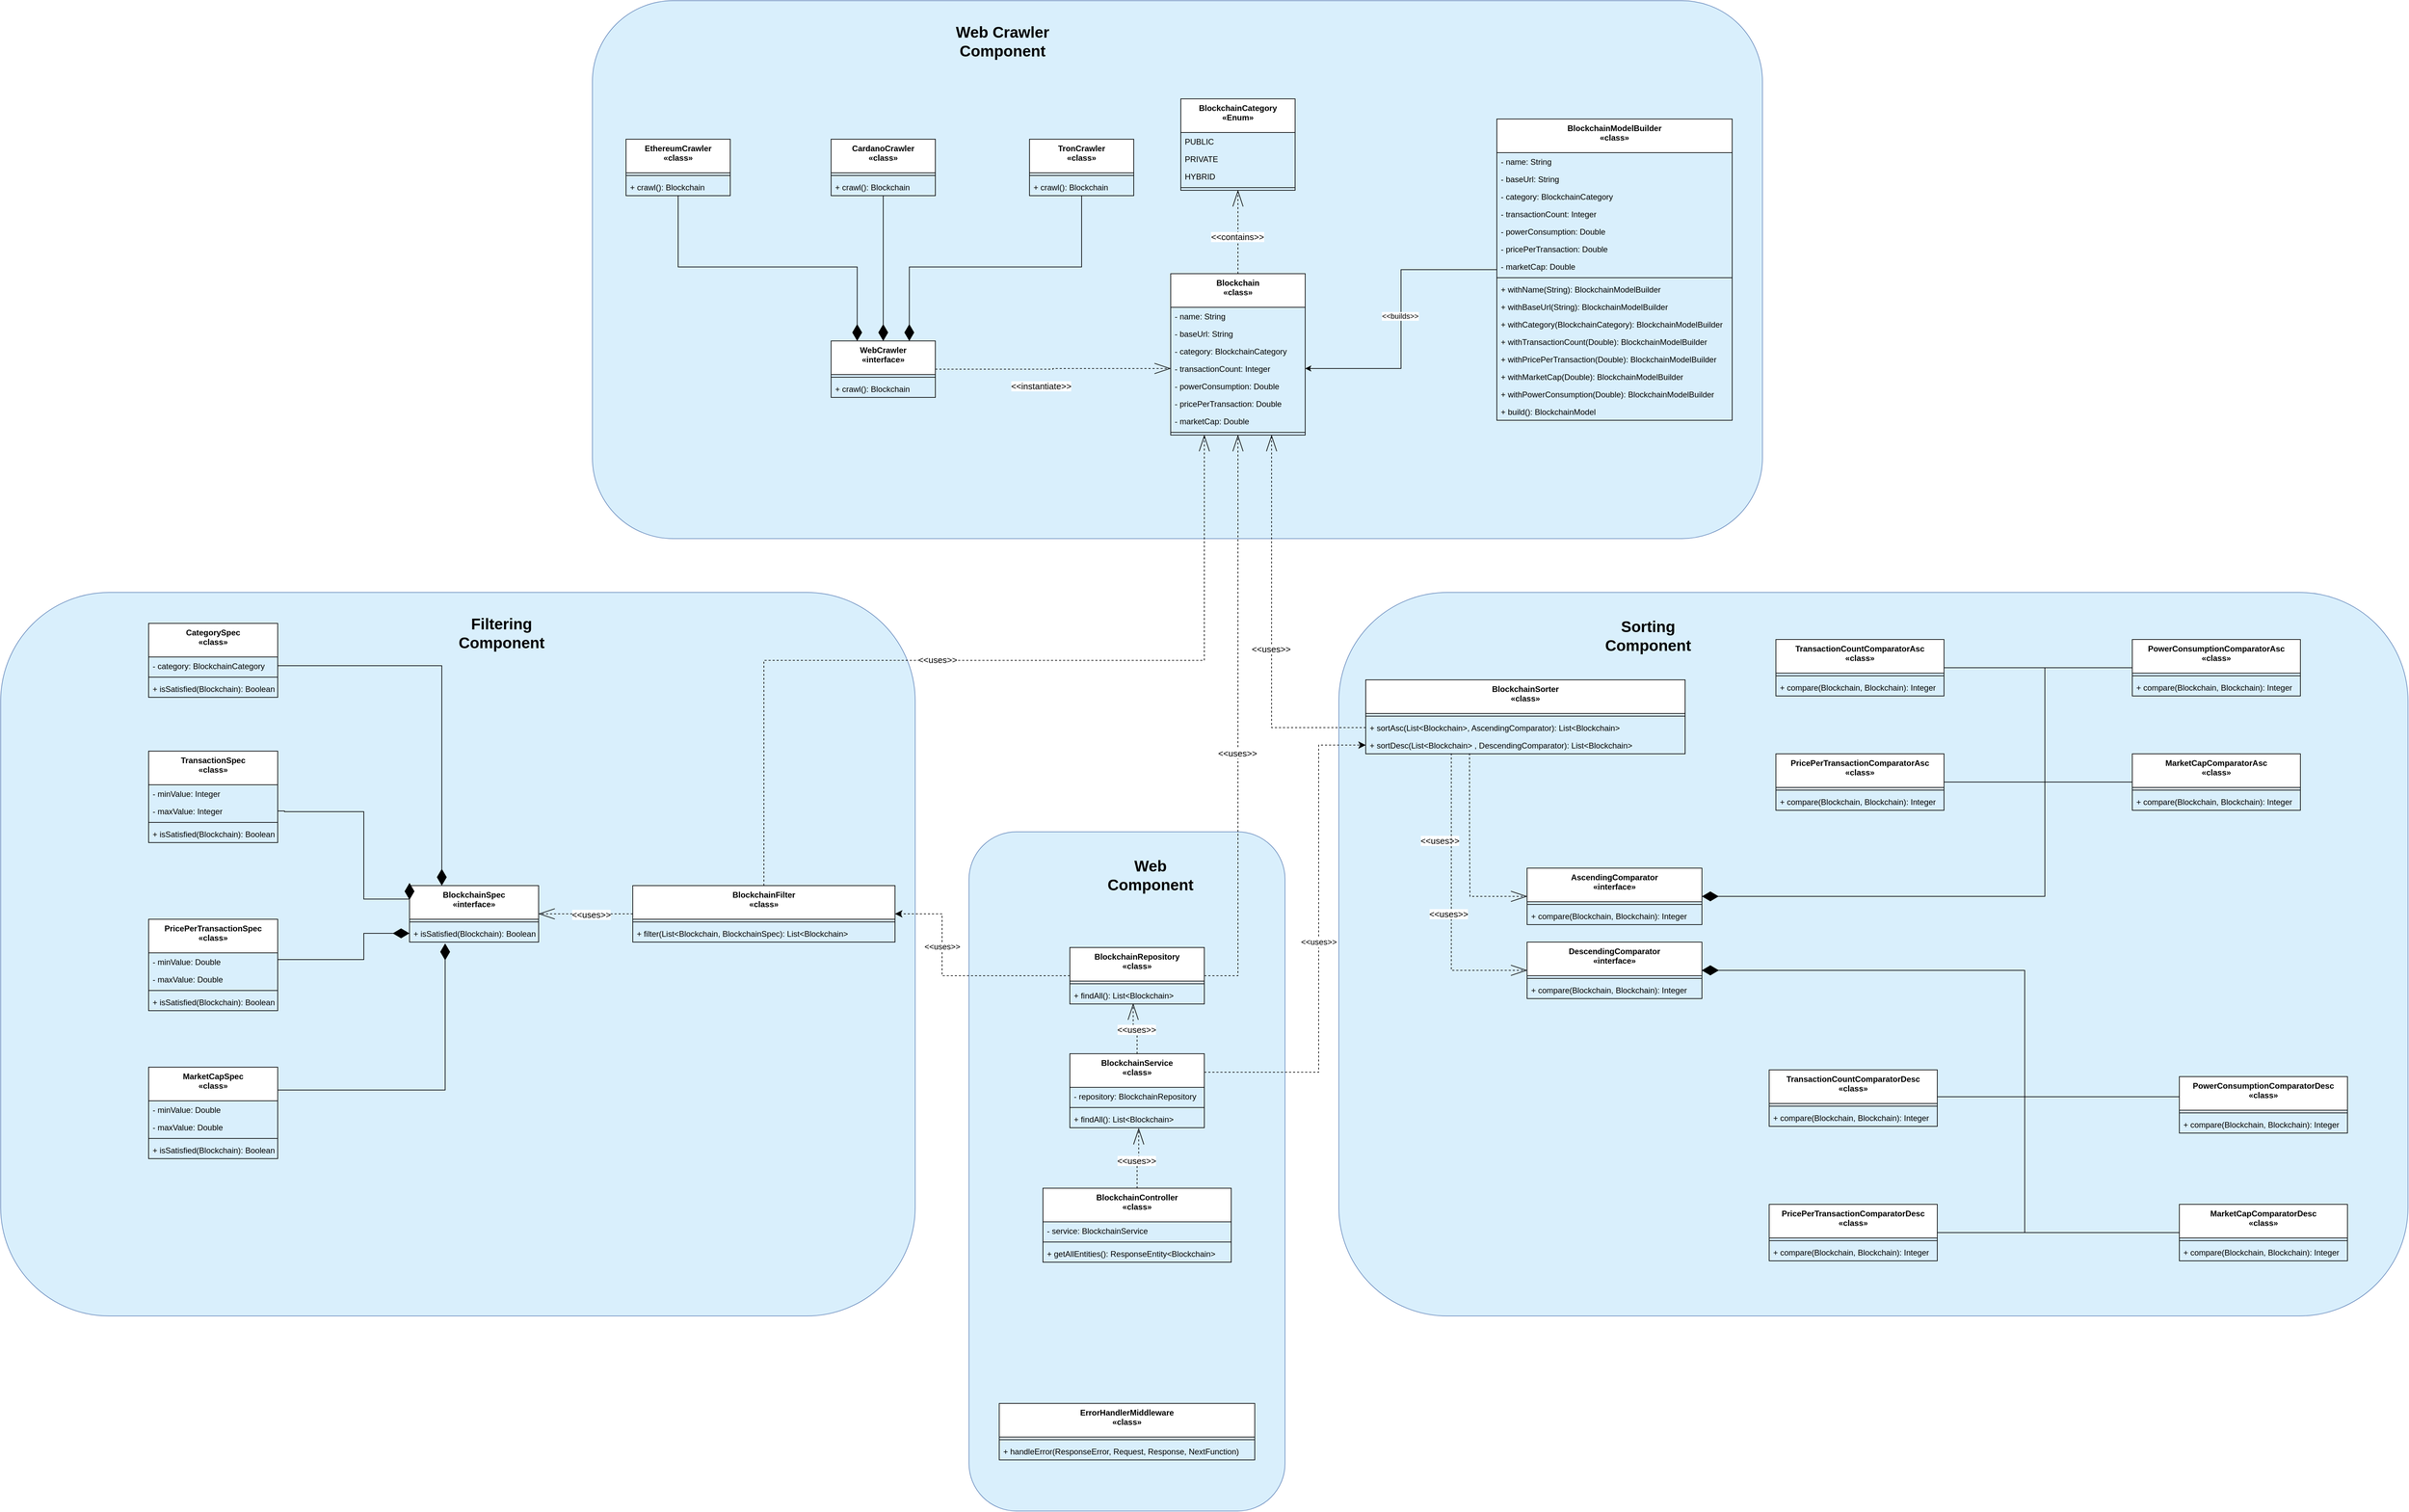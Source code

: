 <mxfile version="20.5.1" type="device" pages="7"><diagram id="vrMp9-3YavwmkiZtjNpi" name="Page-1"><mxGraphModel dx="1717" dy="2362" grid="1" gridSize="10" guides="1" tooltips="1" connect="1" arrows="1" fold="1" page="1" pageScale="1" pageWidth="850" pageHeight="1100" math="0" shadow="0"><root><mxCell id="0"/><mxCell id="1" parent="0"/><mxCell id="mK3ZuL9h8UVv-mFXfhVF-17" value="" style="rounded=1;whiteSpace=wrap;html=1;fillColor=#D9EFFC;strokeColor=#6c8ebf;" parent="1" vertex="1"><mxGeometry x="160" y="-196" width="1740" height="800" as="geometry"/></mxCell><mxCell id="mK3ZuL9h8UVv-mFXfhVF-14" value="" style="rounded=1;whiteSpace=wrap;html=1;fillColor=#D9EFFC;strokeColor=#6c8ebf;" parent="1" vertex="1"><mxGeometry x="720" y="1040" width="470" height="1010" as="geometry"/></mxCell><mxCell id="mK3ZuL9h8UVv-mFXfhVF-5" value="" style="rounded=1;whiteSpace=wrap;html=1;fillColor=#D9EFFC;strokeColor=#6c8ebf;" parent="1" vertex="1"><mxGeometry x="1270" y="684" width="1590" height="1076" as="geometry"/></mxCell><mxCell id="mK3ZuL9h8UVv-mFXfhVF-1" value="" style="rounded=1;whiteSpace=wrap;html=1;fillColor=#D9EFFC;strokeColor=#6c8ebf;" parent="1" vertex="1"><mxGeometry x="-720" y="684" width="1360" height="1076" as="geometry"/></mxCell><mxCell id="VvXPVkNh7n5AnFrWMr2X-1" value="WebCrawler&#10;«interface»" style="swimlane;fontStyle=1;align=center;verticalAlign=top;childLayout=stackLayout;horizontal=1;startSize=50;horizontalStack=0;resizeParent=1;resizeParentMax=0;resizeLast=0;collapsible=1;marginBottom=0;" parent="1" vertex="1"><mxGeometry x="515" y="310" width="155" height="84" as="geometry"/></mxCell><mxCell id="VvXPVkNh7n5AnFrWMr2X-3" value="" style="line;strokeWidth=1;fillColor=none;align=left;verticalAlign=middle;spacingTop=-1;spacingLeft=3;spacingRight=3;rotatable=0;labelPosition=right;points=[];portConstraint=eastwest;" parent="VvXPVkNh7n5AnFrWMr2X-1" vertex="1"><mxGeometry y="50" width="155" height="8" as="geometry"/></mxCell><mxCell id="VvXPVkNh7n5AnFrWMr2X-4" value="+ crawl(): Blockchain" style="text;strokeColor=none;fillColor=none;align=left;verticalAlign=top;spacingLeft=4;spacingRight=4;overflow=hidden;rotatable=0;points=[[0,0.5],[1,0.5]];portConstraint=eastwest;" parent="VvXPVkNh7n5AnFrWMr2X-1" vertex="1"><mxGeometry y="58" width="155" height="26" as="geometry"/></mxCell><mxCell id="VvXPVkNh7n5AnFrWMr2X-6" value="EthereumCrawler&#10;«class»" style="swimlane;fontStyle=1;align=center;verticalAlign=top;childLayout=stackLayout;horizontal=1;startSize=50;horizontalStack=0;resizeParent=1;resizeParentMax=0;resizeLast=0;collapsible=1;marginBottom=0;" parent="1" vertex="1"><mxGeometry x="210" y="10" width="155" height="84" as="geometry"/></mxCell><mxCell id="VvXPVkNh7n5AnFrWMr2X-8" value="" style="line;strokeWidth=1;fillColor=none;align=left;verticalAlign=middle;spacingTop=-1;spacingLeft=3;spacingRight=3;rotatable=0;labelPosition=right;points=[];portConstraint=eastwest;" parent="VvXPVkNh7n5AnFrWMr2X-6" vertex="1"><mxGeometry y="50" width="155" height="8" as="geometry"/></mxCell><mxCell id="VvXPVkNh7n5AnFrWMr2X-9" value="+ crawl(): Blockchain" style="text;strokeColor=none;fillColor=none;align=left;verticalAlign=top;spacingLeft=4;spacingRight=4;overflow=hidden;rotatable=0;points=[[0,0.5],[1,0.5]];portConstraint=eastwest;" parent="VvXPVkNh7n5AnFrWMr2X-6" vertex="1"><mxGeometry y="58" width="155" height="26" as="geometry"/></mxCell><mxCell id="VvXPVkNh7n5AnFrWMr2X-10" value="CardanoCrawler&#10;«class»" style="swimlane;fontStyle=1;align=center;verticalAlign=top;childLayout=stackLayout;horizontal=1;startSize=50;horizontalStack=0;resizeParent=1;resizeParentMax=0;resizeLast=0;collapsible=1;marginBottom=0;" parent="1" vertex="1"><mxGeometry x="515" y="10" width="155" height="84" as="geometry"/></mxCell><mxCell id="VvXPVkNh7n5AnFrWMr2X-12" value="" style="line;strokeWidth=1;fillColor=none;align=left;verticalAlign=middle;spacingTop=-1;spacingLeft=3;spacingRight=3;rotatable=0;labelPosition=right;points=[];portConstraint=eastwest;" parent="VvXPVkNh7n5AnFrWMr2X-10" vertex="1"><mxGeometry y="50" width="155" height="8" as="geometry"/></mxCell><mxCell id="VvXPVkNh7n5AnFrWMr2X-13" value="+ crawl(): Blockchain" style="text;strokeColor=none;fillColor=none;align=left;verticalAlign=top;spacingLeft=4;spacingRight=4;overflow=hidden;rotatable=0;points=[[0,0.5],[1,0.5]];portConstraint=eastwest;" parent="VvXPVkNh7n5AnFrWMr2X-10" vertex="1"><mxGeometry y="58" width="155" height="26" as="geometry"/></mxCell><mxCell id="VvXPVkNh7n5AnFrWMr2X-14" value="TronCrawler&#10;«class»" style="swimlane;fontStyle=1;align=center;verticalAlign=top;childLayout=stackLayout;horizontal=1;startSize=50;horizontalStack=0;resizeParent=1;resizeParentMax=0;resizeLast=0;collapsible=1;marginBottom=0;" parent="1" vertex="1"><mxGeometry x="810" y="10" width="155" height="84" as="geometry"/></mxCell><mxCell id="VvXPVkNh7n5AnFrWMr2X-16" value="" style="line;strokeWidth=1;fillColor=none;align=left;verticalAlign=middle;spacingTop=-1;spacingLeft=3;spacingRight=3;rotatable=0;labelPosition=right;points=[];portConstraint=eastwest;" parent="VvXPVkNh7n5AnFrWMr2X-14" vertex="1"><mxGeometry y="50" width="155" height="8" as="geometry"/></mxCell><mxCell id="VvXPVkNh7n5AnFrWMr2X-17" value="+ crawl(): Blockchain" style="text;strokeColor=none;fillColor=none;align=left;verticalAlign=top;spacingLeft=4;spacingRight=4;overflow=hidden;rotatable=0;points=[[0,0.5],[1,0.5]];portConstraint=eastwest;" parent="VvXPVkNh7n5AnFrWMr2X-14" vertex="1"><mxGeometry y="58" width="155" height="26" as="geometry"/></mxCell><mxCell id="VvXPVkNh7n5AnFrWMr2X-18" value="Blockchain&#10;«class»" style="swimlane;fontStyle=1;align=center;verticalAlign=top;childLayout=stackLayout;horizontal=1;startSize=50;horizontalStack=0;resizeParent=1;resizeParentMax=0;resizeLast=0;collapsible=1;marginBottom=0;" parent="1" vertex="1"><mxGeometry x="1020" y="210" width="200" height="240" as="geometry"/></mxCell><mxCell id="VvXPVkNh7n5AnFrWMr2X-19" value="- name: String" style="text;strokeColor=none;fillColor=none;align=left;verticalAlign=top;spacingLeft=4;spacingRight=4;overflow=hidden;rotatable=0;points=[[0,0.5],[1,0.5]];portConstraint=eastwest;" parent="VvXPVkNh7n5AnFrWMr2X-18" vertex="1"><mxGeometry y="50" width="200" height="26" as="geometry"/></mxCell><mxCell id="VvXPVkNh7n5AnFrWMr2X-23" value="- baseUrl: String" style="text;strokeColor=none;fillColor=none;align=left;verticalAlign=top;spacingLeft=4;spacingRight=4;overflow=hidden;rotatable=0;points=[[0,0.5],[1,0.5]];portConstraint=eastwest;" parent="VvXPVkNh7n5AnFrWMr2X-18" vertex="1"><mxGeometry y="76" width="200" height="26" as="geometry"/></mxCell><mxCell id="VvXPVkNh7n5AnFrWMr2X-24" value="- category: BlockchainCategory" style="text;strokeColor=none;fillColor=none;align=left;verticalAlign=top;spacingLeft=4;spacingRight=4;overflow=hidden;rotatable=0;points=[[0,0.5],[1,0.5]];portConstraint=eastwest;" parent="VvXPVkNh7n5AnFrWMr2X-18" vertex="1"><mxGeometry y="102" width="200" height="26" as="geometry"/></mxCell><mxCell id="VvXPVkNh7n5AnFrWMr2X-26" value="- transactionCount: Integer" style="text;strokeColor=none;fillColor=none;align=left;verticalAlign=top;spacingLeft=4;spacingRight=4;overflow=hidden;rotatable=0;points=[[0,0.5],[1,0.5]];portConstraint=eastwest;" parent="VvXPVkNh7n5AnFrWMr2X-18" vertex="1"><mxGeometry y="128" width="200" height="26" as="geometry"/></mxCell><mxCell id="VvXPVkNh7n5AnFrWMr2X-25" value="- powerConsumption: Double" style="text;strokeColor=none;fillColor=none;align=left;verticalAlign=top;spacingLeft=4;spacingRight=4;overflow=hidden;rotatable=0;points=[[0,0.5],[1,0.5]];portConstraint=eastwest;" parent="VvXPVkNh7n5AnFrWMr2X-18" vertex="1"><mxGeometry y="154" width="200" height="26" as="geometry"/></mxCell><mxCell id="VvXPVkNh7n5AnFrWMr2X-28" value="- pricePerTransaction: Double" style="text;strokeColor=none;fillColor=none;align=left;verticalAlign=top;spacingLeft=4;spacingRight=4;overflow=hidden;rotatable=0;points=[[0,0.5],[1,0.5]];portConstraint=eastwest;" parent="VvXPVkNh7n5AnFrWMr2X-18" vertex="1"><mxGeometry y="180" width="200" height="26" as="geometry"/></mxCell><mxCell id="VvXPVkNh7n5AnFrWMr2X-27" value="- marketCap: Double" style="text;strokeColor=none;fillColor=none;align=left;verticalAlign=top;spacingLeft=4;spacingRight=4;overflow=hidden;rotatable=0;points=[[0,0.5],[1,0.5]];portConstraint=eastwest;" parent="VvXPVkNh7n5AnFrWMr2X-18" vertex="1"><mxGeometry y="206" width="200" height="26" as="geometry"/></mxCell><mxCell id="VvXPVkNh7n5AnFrWMr2X-20" value="" style="line;strokeWidth=1;fillColor=none;align=left;verticalAlign=middle;spacingTop=-1;spacingLeft=3;spacingRight=3;rotatable=0;labelPosition=right;points=[];portConstraint=eastwest;" parent="VvXPVkNh7n5AnFrWMr2X-18" vertex="1"><mxGeometry y="232" width="200" height="8" as="geometry"/></mxCell><mxCell id="VvXPVkNh7n5AnFrWMr2X-29" value="BlockchainCategory&#10;«Enum»" style="swimlane;fontStyle=1;align=center;verticalAlign=top;childLayout=stackLayout;horizontal=1;startSize=50;horizontalStack=0;resizeParent=1;resizeParentMax=0;resizeLast=0;collapsible=1;marginBottom=0;" parent="1" vertex="1"><mxGeometry x="1035" y="-50" width="170" height="136" as="geometry"/></mxCell><mxCell id="VvXPVkNh7n5AnFrWMr2X-30" value="PUBLIC" style="text;strokeColor=none;fillColor=none;align=left;verticalAlign=top;spacingLeft=4;spacingRight=4;overflow=hidden;rotatable=0;points=[[0,0.5],[1,0.5]];portConstraint=eastwest;" parent="VvXPVkNh7n5AnFrWMr2X-29" vertex="1"><mxGeometry y="50" width="170" height="26" as="geometry"/></mxCell><mxCell id="VvXPVkNh7n5AnFrWMr2X-31" value="PRIVATE" style="text;strokeColor=none;fillColor=none;align=left;verticalAlign=top;spacingLeft=4;spacingRight=4;overflow=hidden;rotatable=0;points=[[0,0.5],[1,0.5]];portConstraint=eastwest;" parent="VvXPVkNh7n5AnFrWMr2X-29" vertex="1"><mxGeometry y="76" width="170" height="26" as="geometry"/></mxCell><mxCell id="VvXPVkNh7n5AnFrWMr2X-32" value="HYBRID" style="text;strokeColor=none;fillColor=none;align=left;verticalAlign=top;spacingLeft=4;spacingRight=4;overflow=hidden;rotatable=0;points=[[0,0.5],[1,0.5]];portConstraint=eastwest;" parent="VvXPVkNh7n5AnFrWMr2X-29" vertex="1"><mxGeometry y="102" width="170" height="26" as="geometry"/></mxCell><mxCell id="VvXPVkNh7n5AnFrWMr2X-37" value="" style="line;strokeWidth=1;fillColor=none;align=left;verticalAlign=middle;spacingTop=-1;spacingLeft=3;spacingRight=3;rotatable=0;labelPosition=right;points=[];portConstraint=eastwest;" parent="VvXPVkNh7n5AnFrWMr2X-29" vertex="1"><mxGeometry y="128" width="170" height="8" as="geometry"/></mxCell><mxCell id="VvXPVkNh7n5AnFrWMr2X-38" value="BlockchainFilter&#10;«class»" style="swimlane;fontStyle=1;align=center;verticalAlign=top;childLayout=stackLayout;horizontal=1;startSize=50;horizontalStack=0;resizeParent=1;resizeParentMax=0;resizeLast=0;collapsible=1;marginBottom=0;" parent="1" vertex="1"><mxGeometry x="220" y="1120" width="390" height="84" as="geometry"/></mxCell><mxCell id="VvXPVkNh7n5AnFrWMr2X-40" value="" style="line;strokeWidth=1;fillColor=none;align=left;verticalAlign=middle;spacingTop=-1;spacingLeft=3;spacingRight=3;rotatable=0;labelPosition=right;points=[];portConstraint=eastwest;" parent="VvXPVkNh7n5AnFrWMr2X-38" vertex="1"><mxGeometry y="50" width="390" height="8" as="geometry"/></mxCell><mxCell id="VvXPVkNh7n5AnFrWMr2X-41" value="+ filter(List&lt;Blockchain, BlockchainSpec): List&lt;Blockchain&gt;" style="text;strokeColor=none;fillColor=none;align=left;verticalAlign=top;spacingLeft=4;spacingRight=4;overflow=hidden;rotatable=0;points=[[0,0.5],[1,0.5]];portConstraint=eastwest;" parent="VvXPVkNh7n5AnFrWMr2X-38" vertex="1"><mxGeometry y="58" width="390" height="26" as="geometry"/></mxCell><mxCell id="VvXPVkNh7n5AnFrWMr2X-45" value="BlockchainSorter&#10;«class»" style="swimlane;fontStyle=1;align=center;verticalAlign=top;childLayout=stackLayout;horizontal=1;startSize=50;horizontalStack=0;resizeParent=1;resizeParentMax=0;resizeLast=0;collapsible=1;marginBottom=0;" parent="1" vertex="1"><mxGeometry x="1310" y="814" width="475" height="110" as="geometry"/></mxCell><mxCell id="VvXPVkNh7n5AnFrWMr2X-46" value="" style="line;strokeWidth=1;fillColor=none;align=left;verticalAlign=middle;spacingTop=-1;spacingLeft=3;spacingRight=3;rotatable=0;labelPosition=right;points=[];portConstraint=eastwest;" parent="VvXPVkNh7n5AnFrWMr2X-45" vertex="1"><mxGeometry y="50" width="475" height="8" as="geometry"/></mxCell><mxCell id="VvXPVkNh7n5AnFrWMr2X-133" value="+ sortAsc(List&lt;Blockchain&gt;, AscendingComparator): List&lt;Blockchain&gt;" style="text;strokeColor=none;fillColor=none;align=left;verticalAlign=top;spacingLeft=4;spacingRight=4;overflow=hidden;rotatable=0;points=[[0,0.5],[1,0.5]];portConstraint=eastwest;" parent="VvXPVkNh7n5AnFrWMr2X-45" vertex="1"><mxGeometry y="58" width="475" height="26" as="geometry"/></mxCell><mxCell id="VvXPVkNh7n5AnFrWMr2X-134" value="+ sortDesc(List&lt;Blockchain&gt; , DescendingComparator): List&lt;Blockchain&gt;" style="text;strokeColor=none;fillColor=none;align=left;verticalAlign=top;spacingLeft=4;spacingRight=4;overflow=hidden;rotatable=0;points=[[0,0.5],[1,0.5]];portConstraint=eastwest;" parent="VvXPVkNh7n5AnFrWMr2X-45" vertex="1"><mxGeometry y="84" width="475" height="26" as="geometry"/></mxCell><mxCell id="VvXPVkNh7n5AnFrWMr2X-81" value="" style="endArrow=diamondThin;startArrow=none;endFill=1;startFill=0;endSize=22;html=1;labelBackgroundColor=none;rounded=0;entryX=0.25;entryY=0;entryDx=0;entryDy=0;startSize=15;edgeStyle=orthogonalEdgeStyle;" parent="1" source="VvXPVkNh7n5AnFrWMr2X-9" target="VvXPVkNh7n5AnFrWMr2X-1" edge="1"><mxGeometry width="160" relative="1" as="geometry"><mxPoint x="490" y="210" as="sourcePoint"/><mxPoint x="650" y="210" as="targetPoint"/><Array as="points"><mxPoint x="288" y="200"/><mxPoint x="554" y="200"/></Array></mxGeometry></mxCell><mxCell id="VvXPVkNh7n5AnFrWMr2X-82" value="" style="endArrow=diamondThin;startArrow=none;endFill=1;startFill=0;endSize=22;html=1;labelBackgroundColor=none;rounded=0;entryX=0.5;entryY=0;entryDx=0;entryDy=0;startSize=15;" parent="1" source="VvXPVkNh7n5AnFrWMr2X-13" target="VvXPVkNh7n5AnFrWMr2X-1" edge="1"><mxGeometry width="160" relative="1" as="geometry"><mxPoint x="310.367" y="104" as="sourcePoint"/><mxPoint x="563.75" y="360" as="targetPoint"/></mxGeometry></mxCell><mxCell id="VvXPVkNh7n5AnFrWMr2X-83" value="" style="endArrow=diamondThin;startArrow=none;endFill=1;startFill=0;endSize=22;html=1;labelBackgroundColor=none;rounded=0;entryX=0.75;entryY=0;entryDx=0;entryDy=0;startSize=15;edgeStyle=orthogonalEdgeStyle;" parent="1" source="VvXPVkNh7n5AnFrWMr2X-17" target="VvXPVkNh7n5AnFrWMr2X-1" edge="1"><mxGeometry width="160" relative="1" as="geometry"><mxPoint x="320.367" y="114" as="sourcePoint"/><mxPoint x="573.75" y="370" as="targetPoint"/><Array as="points"><mxPoint x="888" y="200"/><mxPoint x="631" y="200"/></Array></mxGeometry></mxCell><mxCell id="VvXPVkNh7n5AnFrWMr2X-84" value="" style="endArrow=openThin;html=1;rounded=0;startSize=15;endSize=22;endFill=0;entryX=0;entryY=0.5;entryDx=0;entryDy=0;exitX=1;exitY=0.5;exitDx=0;exitDy=0;dashed=1;edgeStyle=orthogonalEdgeStyle;" parent="1" source="VvXPVkNh7n5AnFrWMr2X-1" target="VvXPVkNh7n5AnFrWMr2X-26" edge="1"><mxGeometry width="50" height="50" relative="1" as="geometry"><mxPoint x="440" y="940" as="sourcePoint"/><mxPoint x="490" y="890" as="targetPoint"/></mxGeometry></mxCell><mxCell id="VvXPVkNh7n5AnFrWMr2X-86" value="&lt;font style=&quot;font-size: 13px;&quot;&gt;&amp;lt;&amp;lt;instantiate&amp;gt;&amp;gt;&lt;/font&gt;" style="edgeLabel;html=1;align=center;verticalAlign=middle;resizable=0;points=[];" parent="VvXPVkNh7n5AnFrWMr2X-84" vertex="1" connectable="0"><mxGeometry x="-0.106" y="1" relative="1" as="geometry"><mxPoint y="26" as="offset"/></mxGeometry></mxCell><mxCell id="VvXPVkNh7n5AnFrWMr2X-87" value="" style="endArrow=openThin;html=1;rounded=0;startSize=15;endSize=22;endFill=0;entryX=0.5;entryY=1;entryDx=0;entryDy=0;exitX=0.5;exitY=0;exitDx=0;exitDy=0;dashed=1;" parent="1" source="VvXPVkNh7n5AnFrWMr2X-18" target="VvXPVkNh7n5AnFrWMr2X-29" edge="1"><mxGeometry width="50" height="50" relative="1" as="geometry"><mxPoint x="560" y="361" as="sourcePoint"/><mxPoint x="1030" y="361" as="targetPoint"/></mxGeometry></mxCell><mxCell id="VvXPVkNh7n5AnFrWMr2X-88" value="&lt;font style=&quot;font-size: 13px;&quot;&gt;&amp;lt;&amp;lt;contains&amp;gt;&amp;gt;&lt;/font&gt;" style="edgeLabel;html=1;align=center;verticalAlign=middle;resizable=0;points=[];" parent="VvXPVkNh7n5AnFrWMr2X-87" vertex="1" connectable="0"><mxGeometry x="-0.106" y="1" relative="1" as="geometry"><mxPoint as="offset"/></mxGeometry></mxCell><mxCell id="VvXPVkNh7n5AnFrWMr2X-89" value="" style="endArrow=openThin;html=1;rounded=0;startSize=15;endSize=22;endFill=0;entryX=0.25;entryY=1;entryDx=0;entryDy=0;exitX=0.5;exitY=0;exitDx=0;exitDy=0;dashed=1;edgeStyle=orthogonalEdgeStyle;" parent="1" source="VvXPVkNh7n5AnFrWMr2X-38" target="VvXPVkNh7n5AnFrWMr2X-18" edge="1"><mxGeometry width="50" height="50" relative="1" as="geometry"><mxPoint x="1000" y="360" as="sourcePoint"/><mxPoint x="1000" y="236" as="targetPoint"/></mxGeometry></mxCell><mxCell id="VvXPVkNh7n5AnFrWMr2X-90" value="&lt;span style=&quot;font-size: 13px;&quot;&gt;&amp;lt;&amp;lt;uses&amp;gt;&amp;gt;&lt;/span&gt;" style="edgeLabel;html=1;align=center;verticalAlign=middle;resizable=0;points=[];" parent="VvXPVkNh7n5AnFrWMr2X-89" vertex="1" connectable="0"><mxGeometry x="-0.106" y="1" relative="1" as="geometry"><mxPoint as="offset"/></mxGeometry></mxCell><mxCell id="VvXPVkNh7n5AnFrWMr2X-91" value="" style="endArrow=openThin;html=1;rounded=0;startSize=15;endSize=22;endFill=0;entryX=0.75;entryY=1;entryDx=0;entryDy=0;exitX=0;exitY=0.5;exitDx=0;exitDy=0;dashed=1;edgeStyle=orthogonalEdgeStyle;" parent="1" source="VvXPVkNh7n5AnFrWMr2X-133" target="VvXPVkNh7n5AnFrWMr2X-18" edge="1"><mxGeometry width="50" height="50" relative="1" as="geometry"><mxPoint x="647.5" y="850" as="sourcePoint"/><mxPoint x="950" y="600" as="targetPoint"/></mxGeometry></mxCell><mxCell id="VvXPVkNh7n5AnFrWMr2X-92" value="&lt;span style=&quot;font-size: 13px;&quot;&gt;&amp;lt;&amp;lt;uses&amp;gt;&amp;gt;&lt;/span&gt;" style="edgeLabel;html=1;align=center;verticalAlign=middle;resizable=0;points=[];" parent="VvXPVkNh7n5AnFrWMr2X-91" vertex="1" connectable="0"><mxGeometry x="-0.106" y="1" relative="1" as="geometry"><mxPoint as="offset"/></mxGeometry></mxCell><mxCell id="VvXPVkNh7n5AnFrWMr2X-103" value="BlockchainSpec&#10;«interface»" style="swimlane;fontStyle=1;align=center;verticalAlign=top;childLayout=stackLayout;horizontal=1;startSize=50;horizontalStack=0;resizeParent=1;resizeParentMax=0;resizeLast=0;collapsible=1;marginBottom=0;" parent="1" vertex="1"><mxGeometry x="-112" y="1120" width="192" height="84" as="geometry"/></mxCell><mxCell id="VvXPVkNh7n5AnFrWMr2X-104" value="" style="line;strokeWidth=1;fillColor=none;align=left;verticalAlign=middle;spacingTop=-1;spacingLeft=3;spacingRight=3;rotatable=0;labelPosition=right;points=[];portConstraint=eastwest;" parent="VvXPVkNh7n5AnFrWMr2X-103" vertex="1"><mxGeometry y="50" width="192" height="8" as="geometry"/></mxCell><mxCell id="VvXPVkNh7n5AnFrWMr2X-105" value="+ isSatisfied(Blockchain): Boolean" style="text;strokeColor=none;fillColor=none;align=left;verticalAlign=top;spacingLeft=4;spacingRight=4;overflow=hidden;rotatable=0;points=[[0,0.5],[1,0.5]];portConstraint=eastwest;" parent="VvXPVkNh7n5AnFrWMr2X-103" vertex="1"><mxGeometry y="58" width="192" height="26" as="geometry"/></mxCell><mxCell id="VvXPVkNh7n5AnFrWMr2X-106" value="CategorySpec&#10;«class»" style="swimlane;fontStyle=1;align=center;verticalAlign=top;childLayout=stackLayout;horizontal=1;startSize=50;horizontalStack=0;resizeParent=1;resizeParentMax=0;resizeLast=0;collapsible=1;marginBottom=0;" parent="1" vertex="1"><mxGeometry x="-500" y="730" width="192" height="110" as="geometry"/></mxCell><mxCell id="VvXPVkNh7n5AnFrWMr2X-109" value="- category: BlockchainCategory" style="text;strokeColor=none;fillColor=none;align=left;verticalAlign=top;spacingLeft=4;spacingRight=4;overflow=hidden;rotatable=0;points=[[0,0.5],[1,0.5]];portConstraint=eastwest;" parent="VvXPVkNh7n5AnFrWMr2X-106" vertex="1"><mxGeometry y="50" width="192" height="26" as="geometry"/></mxCell><mxCell id="VvXPVkNh7n5AnFrWMr2X-107" value="" style="line;strokeWidth=1;fillColor=none;align=left;verticalAlign=middle;spacingTop=-1;spacingLeft=3;spacingRight=3;rotatable=0;labelPosition=right;points=[];portConstraint=eastwest;" parent="VvXPVkNh7n5AnFrWMr2X-106" vertex="1"><mxGeometry y="76" width="192" height="8" as="geometry"/></mxCell><mxCell id="VvXPVkNh7n5AnFrWMr2X-108" value="+ isSatisfied(Blockchain): Boolean" style="text;strokeColor=none;fillColor=none;align=left;verticalAlign=top;spacingLeft=4;spacingRight=4;overflow=hidden;rotatable=0;points=[[0,0.5],[1,0.5]];portConstraint=eastwest;" parent="VvXPVkNh7n5AnFrWMr2X-106" vertex="1"><mxGeometry y="84" width="192" height="26" as="geometry"/></mxCell><mxCell id="VvXPVkNh7n5AnFrWMr2X-110" value="TransactionSpec&#10;«class»" style="swimlane;fontStyle=1;align=center;verticalAlign=top;childLayout=stackLayout;horizontal=1;startSize=50;horizontalStack=0;resizeParent=1;resizeParentMax=0;resizeLast=0;collapsible=1;marginBottom=0;" parent="1" vertex="1"><mxGeometry x="-500" y="920" width="192" height="136" as="geometry"/></mxCell><mxCell id="VvXPVkNh7n5AnFrWMr2X-111" value="- minValue: Integer" style="text;strokeColor=none;fillColor=none;align=left;verticalAlign=top;spacingLeft=4;spacingRight=4;overflow=hidden;rotatable=0;points=[[0,0.5],[1,0.5]];portConstraint=eastwest;" parent="VvXPVkNh7n5AnFrWMr2X-110" vertex="1"><mxGeometry y="50" width="192" height="26" as="geometry"/></mxCell><mxCell id="VvXPVkNh7n5AnFrWMr2X-114" value="- maxValue: Integer" style="text;strokeColor=none;fillColor=none;align=left;verticalAlign=top;spacingLeft=4;spacingRight=4;overflow=hidden;rotatable=0;points=[[0,0.5],[1,0.5]];portConstraint=eastwest;" parent="VvXPVkNh7n5AnFrWMr2X-110" vertex="1"><mxGeometry y="76" width="192" height="26" as="geometry"/></mxCell><mxCell id="VvXPVkNh7n5AnFrWMr2X-112" value="" style="line;strokeWidth=1;fillColor=none;align=left;verticalAlign=middle;spacingTop=-1;spacingLeft=3;spacingRight=3;rotatable=0;labelPosition=right;points=[];portConstraint=eastwest;" parent="VvXPVkNh7n5AnFrWMr2X-110" vertex="1"><mxGeometry y="102" width="192" height="8" as="geometry"/></mxCell><mxCell id="VvXPVkNh7n5AnFrWMr2X-113" value="+ isSatisfied(Blockchain): Boolean" style="text;strokeColor=none;fillColor=none;align=left;verticalAlign=top;spacingLeft=4;spacingRight=4;overflow=hidden;rotatable=0;points=[[0,0.5],[1,0.5]];portConstraint=eastwest;" parent="VvXPVkNh7n5AnFrWMr2X-110" vertex="1"><mxGeometry y="110" width="192" height="26" as="geometry"/></mxCell><mxCell id="VvXPVkNh7n5AnFrWMr2X-115" value="PricePerTransactionSpec&#10;«class»" style="swimlane;fontStyle=1;align=center;verticalAlign=top;childLayout=stackLayout;horizontal=1;startSize=50;horizontalStack=0;resizeParent=1;resizeParentMax=0;resizeLast=0;collapsible=1;marginBottom=0;" parent="1" vertex="1"><mxGeometry x="-500" y="1170" width="192" height="136" as="geometry"/></mxCell><mxCell id="VvXPVkNh7n5AnFrWMr2X-116" value="- minValue: Double" style="text;strokeColor=none;fillColor=none;align=left;verticalAlign=top;spacingLeft=4;spacingRight=4;overflow=hidden;rotatable=0;points=[[0,0.5],[1,0.5]];portConstraint=eastwest;" parent="VvXPVkNh7n5AnFrWMr2X-115" vertex="1"><mxGeometry y="50" width="192" height="26" as="geometry"/></mxCell><mxCell id="VvXPVkNh7n5AnFrWMr2X-117" value="- maxValue: Double" style="text;strokeColor=none;fillColor=none;align=left;verticalAlign=top;spacingLeft=4;spacingRight=4;overflow=hidden;rotatable=0;points=[[0,0.5],[1,0.5]];portConstraint=eastwest;" parent="VvXPVkNh7n5AnFrWMr2X-115" vertex="1"><mxGeometry y="76" width="192" height="26" as="geometry"/></mxCell><mxCell id="VvXPVkNh7n5AnFrWMr2X-118" value="" style="line;strokeWidth=1;fillColor=none;align=left;verticalAlign=middle;spacingTop=-1;spacingLeft=3;spacingRight=3;rotatable=0;labelPosition=right;points=[];portConstraint=eastwest;" parent="VvXPVkNh7n5AnFrWMr2X-115" vertex="1"><mxGeometry y="102" width="192" height="8" as="geometry"/></mxCell><mxCell id="VvXPVkNh7n5AnFrWMr2X-119" value="+ isSatisfied(Blockchain): Boolean" style="text;strokeColor=none;fillColor=none;align=left;verticalAlign=top;spacingLeft=4;spacingRight=4;overflow=hidden;rotatable=0;points=[[0,0.5],[1,0.5]];portConstraint=eastwest;" parent="VvXPVkNh7n5AnFrWMr2X-115" vertex="1"><mxGeometry y="110" width="192" height="26" as="geometry"/></mxCell><mxCell id="VvXPVkNh7n5AnFrWMr2X-120" value="MarketCapSpec&#10;«class»" style="swimlane;fontStyle=1;align=center;verticalAlign=top;childLayout=stackLayout;horizontal=1;startSize=50;horizontalStack=0;resizeParent=1;resizeParentMax=0;resizeLast=0;collapsible=1;marginBottom=0;" parent="1" vertex="1"><mxGeometry x="-500" y="1390" width="192" height="136" as="geometry"/></mxCell><mxCell id="VvXPVkNh7n5AnFrWMr2X-121" value="- minValue: Double" style="text;strokeColor=none;fillColor=none;align=left;verticalAlign=top;spacingLeft=4;spacingRight=4;overflow=hidden;rotatable=0;points=[[0,0.5],[1,0.5]];portConstraint=eastwest;" parent="VvXPVkNh7n5AnFrWMr2X-120" vertex="1"><mxGeometry y="50" width="192" height="26" as="geometry"/></mxCell><mxCell id="VvXPVkNh7n5AnFrWMr2X-122" value="- maxValue: Double" style="text;strokeColor=none;fillColor=none;align=left;verticalAlign=top;spacingLeft=4;spacingRight=4;overflow=hidden;rotatable=0;points=[[0,0.5],[1,0.5]];portConstraint=eastwest;" parent="VvXPVkNh7n5AnFrWMr2X-120" vertex="1"><mxGeometry y="76" width="192" height="26" as="geometry"/></mxCell><mxCell id="VvXPVkNh7n5AnFrWMr2X-123" value="" style="line;strokeWidth=1;fillColor=none;align=left;verticalAlign=middle;spacingTop=-1;spacingLeft=3;spacingRight=3;rotatable=0;labelPosition=right;points=[];portConstraint=eastwest;" parent="VvXPVkNh7n5AnFrWMr2X-120" vertex="1"><mxGeometry y="102" width="192" height="8" as="geometry"/></mxCell><mxCell id="VvXPVkNh7n5AnFrWMr2X-124" value="+ isSatisfied(Blockchain): Boolean" style="text;strokeColor=none;fillColor=none;align=left;verticalAlign=top;spacingLeft=4;spacingRight=4;overflow=hidden;rotatable=0;points=[[0,0.5],[1,0.5]];portConstraint=eastwest;" parent="VvXPVkNh7n5AnFrWMr2X-120" vertex="1"><mxGeometry y="110" width="192" height="26" as="geometry"/></mxCell><mxCell id="VvXPVkNh7n5AnFrWMr2X-126" value="" style="endArrow=diamondThin;startArrow=none;endFill=1;startFill=0;endSize=22;html=1;labelBackgroundColor=none;rounded=0;fontSize=13;startSize=15;edgeStyle=orthogonalEdgeStyle;entryX=0.25;entryY=0;entryDx=0;entryDy=0;exitX=1;exitY=0.5;exitDx=0;exitDy=0;" parent="1" source="VvXPVkNh7n5AnFrWMr2X-109" target="VvXPVkNh7n5AnFrWMr2X-103" edge="1"><mxGeometry width="160" relative="1" as="geometry"><mxPoint x="-220" y="960" as="sourcePoint"/><mxPoint x="-60" y="960" as="targetPoint"/></mxGeometry></mxCell><mxCell id="VvXPVkNh7n5AnFrWMr2X-127" value="" style="endArrow=diamondThin;startArrow=none;endFill=1;startFill=0;endSize=22;html=1;labelBackgroundColor=none;rounded=0;fontSize=13;startSize=15;edgeStyle=orthogonalEdgeStyle;entryX=0.276;entryY=1.077;entryDx=0;entryDy=0;exitX=1;exitY=0.25;exitDx=0;exitDy=0;entryPerimeter=0;" parent="1" source="VvXPVkNh7n5AnFrWMr2X-120" target="VvXPVkNh7n5AnFrWMr2X-105" edge="1"><mxGeometry width="160" relative="1" as="geometry"><mxPoint x="-298" y="803" as="sourcePoint"/><mxPoint x="-54" y="1130" as="targetPoint"/><Array as="points"><mxPoint x="-59" y="1424"/></Array></mxGeometry></mxCell><mxCell id="VvXPVkNh7n5AnFrWMr2X-128" value="" style="endArrow=diamondThin;startArrow=none;endFill=1;startFill=0;endSize=22;html=1;labelBackgroundColor=none;rounded=0;fontSize=13;startSize=15;edgeStyle=orthogonalEdgeStyle;entryX=0;entryY=0.5;entryDx=0;entryDy=0;exitX=1;exitY=0.5;exitDx=0;exitDy=0;" parent="1" source="VvXPVkNh7n5AnFrWMr2X-116" target="VvXPVkNh7n5AnFrWMr2X-105" edge="1"><mxGeometry width="160" relative="1" as="geometry"><mxPoint x="-298" y="1434" as="sourcePoint"/><mxPoint x="-49.008" y="1216.002" as="targetPoint"/><Array as="points"><mxPoint x="-308" y="1230"/><mxPoint x="-180" y="1230"/><mxPoint x="-180" y="1191"/></Array></mxGeometry></mxCell><mxCell id="VvXPVkNh7n5AnFrWMr2X-129" value="" style="endArrow=diamondThin;startArrow=none;endFill=1;startFill=0;endSize=22;html=1;labelBackgroundColor=none;rounded=0;fontSize=13;startSize=15;edgeStyle=orthogonalEdgeStyle;entryX=0;entryY=0.25;entryDx=0;entryDy=0;exitX=1;exitY=0.5;exitDx=0;exitDy=0;" parent="1" source="VvXPVkNh7n5AnFrWMr2X-114" target="VvXPVkNh7n5AnFrWMr2X-103" edge="1"><mxGeometry width="160" relative="1" as="geometry"><mxPoint x="-298" y="1243" as="sourcePoint"/><mxPoint x="-102" y="1201" as="targetPoint"/><Array as="points"><mxPoint x="-298" y="1009"/><mxPoint x="-298" y="1010"/><mxPoint x="-180" y="1010"/><mxPoint x="-180" y="1140"/></Array></mxGeometry></mxCell><mxCell id="VvXPVkNh7n5AnFrWMr2X-130" value="" style="endArrow=openThin;html=1;rounded=0;startSize=15;endSize=22;endFill=0;entryX=1;entryY=0.5;entryDx=0;entryDy=0;exitX=0;exitY=0.5;exitDx=0;exitDy=0;dashed=1;edgeStyle=orthogonalEdgeStyle;" parent="1" source="VvXPVkNh7n5AnFrWMr2X-38" target="VvXPVkNh7n5AnFrWMr2X-103" edge="1"><mxGeometry width="50" height="50" relative="1" as="geometry"><mxPoint x="637.5" y="1080" as="sourcePoint"/><mxPoint x="940" y="830" as="targetPoint"/></mxGeometry></mxCell><mxCell id="VvXPVkNh7n5AnFrWMr2X-131" value="&lt;span style=&quot;font-size: 13px;&quot;&gt;&amp;lt;&amp;lt;uses&amp;gt;&amp;gt;&lt;/span&gt;" style="edgeLabel;html=1;align=center;verticalAlign=middle;resizable=0;points=[];" parent="VvXPVkNh7n5AnFrWMr2X-130" vertex="1" connectable="0"><mxGeometry x="-0.106" y="1" relative="1" as="geometry"><mxPoint as="offset"/></mxGeometry></mxCell><mxCell id="VvXPVkNh7n5AnFrWMr2X-135" value="AscendingComparator&#10;«interface»" style="swimlane;fontStyle=1;align=center;verticalAlign=top;childLayout=stackLayout;horizontal=1;startSize=50;horizontalStack=0;resizeParent=1;resizeParentMax=0;resizeLast=0;collapsible=1;marginBottom=0;" parent="1" vertex="1"><mxGeometry x="1550" y="1094" width="260" height="84" as="geometry"/></mxCell><mxCell id="VvXPVkNh7n5AnFrWMr2X-136" value="" style="line;strokeWidth=1;fillColor=none;align=left;verticalAlign=middle;spacingTop=-1;spacingLeft=3;spacingRight=3;rotatable=0;labelPosition=right;points=[];portConstraint=eastwest;" parent="VvXPVkNh7n5AnFrWMr2X-135" vertex="1"><mxGeometry y="50" width="260" height="8" as="geometry"/></mxCell><mxCell id="VvXPVkNh7n5AnFrWMr2X-137" value="+ compare(Blockchain, Blockchain): Integer" style="text;strokeColor=none;fillColor=none;align=left;verticalAlign=top;spacingLeft=4;spacingRight=4;overflow=hidden;rotatable=0;points=[[0,0.5],[1,0.5]];portConstraint=eastwest;" parent="VvXPVkNh7n5AnFrWMr2X-135" vertex="1"><mxGeometry y="58" width="260" height="26" as="geometry"/></mxCell><mxCell id="VvXPVkNh7n5AnFrWMr2X-138" value="DescendingComparator&#10;«interface»" style="swimlane;fontStyle=1;align=center;verticalAlign=top;childLayout=stackLayout;horizontal=1;startSize=50;horizontalStack=0;resizeParent=1;resizeParentMax=0;resizeLast=0;collapsible=1;marginBottom=0;" parent="1" vertex="1"><mxGeometry x="1550" y="1204" width="260" height="84" as="geometry"/></mxCell><mxCell id="VvXPVkNh7n5AnFrWMr2X-139" value="" style="line;strokeWidth=1;fillColor=none;align=left;verticalAlign=middle;spacingTop=-1;spacingLeft=3;spacingRight=3;rotatable=0;labelPosition=right;points=[];portConstraint=eastwest;" parent="VvXPVkNh7n5AnFrWMr2X-138" vertex="1"><mxGeometry y="50" width="260" height="8" as="geometry"/></mxCell><mxCell id="VvXPVkNh7n5AnFrWMr2X-140" value="+ compare(Blockchain, Blockchain): Integer" style="text;strokeColor=none;fillColor=none;align=left;verticalAlign=top;spacingLeft=4;spacingRight=4;overflow=hidden;rotatable=0;points=[[0,0.5],[1,0.5]];portConstraint=eastwest;" parent="VvXPVkNh7n5AnFrWMr2X-138" vertex="1"><mxGeometry y="58" width="260" height="26" as="geometry"/></mxCell><mxCell id="mK3ZuL9h8UVv-mFXfhVF-6" style="edgeStyle=orthogonalEdgeStyle;rounded=0;orthogonalLoop=1;jettySize=auto;html=1;exitX=1;exitY=0.5;exitDx=0;exitDy=0;entryX=1;entryY=0.5;entryDx=0;entryDy=0;fontSize=23;endArrow=none;endFill=0;" parent="1" source="VvXPVkNh7n5AnFrWMr2X-141" target="VvXPVkNh7n5AnFrWMr2X-135" edge="1"><mxGeometry relative="1" as="geometry"><Array as="points"><mxPoint x="2320" y="796"/><mxPoint x="2320" y="1136"/></Array></mxGeometry></mxCell><mxCell id="VvXPVkNh7n5AnFrWMr2X-141" value="TransactionCountComparatorAsc&#10;«class»" style="swimlane;fontStyle=1;align=center;verticalAlign=top;childLayout=stackLayout;horizontal=1;startSize=50;horizontalStack=0;resizeParent=1;resizeParentMax=0;resizeLast=0;collapsible=1;marginBottom=0;" parent="1" vertex="1"><mxGeometry x="1920" y="754" width="250" height="84" as="geometry"/></mxCell><mxCell id="VvXPVkNh7n5AnFrWMr2X-144" value="" style="line;strokeWidth=1;fillColor=none;align=left;verticalAlign=middle;spacingTop=-1;spacingLeft=3;spacingRight=3;rotatable=0;labelPosition=right;points=[];portConstraint=eastwest;" parent="VvXPVkNh7n5AnFrWMr2X-141" vertex="1"><mxGeometry y="50" width="250" height="8" as="geometry"/></mxCell><mxCell id="VvXPVkNh7n5AnFrWMr2X-145" value="+ compare(Blockchain, Blockchain): Integer" style="text;strokeColor=none;fillColor=none;align=left;verticalAlign=top;spacingLeft=4;spacingRight=4;overflow=hidden;rotatable=0;points=[[0,0.5],[1,0.5]];portConstraint=eastwest;" parent="VvXPVkNh7n5AnFrWMr2X-141" vertex="1"><mxGeometry y="58" width="250" height="26" as="geometry"/></mxCell><mxCell id="VvXPVkNh7n5AnFrWMr2X-146" value="TransactionCountComparatorDesc&#10;«class»" style="swimlane;fontStyle=1;align=center;verticalAlign=top;childLayout=stackLayout;horizontal=1;startSize=50;horizontalStack=0;resizeParent=1;resizeParentMax=0;resizeLast=0;collapsible=1;marginBottom=0;" parent="1" vertex="1"><mxGeometry x="1910" y="1394" width="250" height="84" as="geometry"/></mxCell><mxCell id="VvXPVkNh7n5AnFrWMr2X-147" value="" style="line;strokeWidth=1;fillColor=none;align=left;verticalAlign=middle;spacingTop=-1;spacingLeft=3;spacingRight=3;rotatable=0;labelPosition=right;points=[];portConstraint=eastwest;" parent="VvXPVkNh7n5AnFrWMr2X-146" vertex="1"><mxGeometry y="50" width="250" height="8" as="geometry"/></mxCell><mxCell id="VvXPVkNh7n5AnFrWMr2X-148" value="+ compare(Blockchain, Blockchain): Integer" style="text;strokeColor=none;fillColor=none;align=left;verticalAlign=top;spacingLeft=4;spacingRight=4;overflow=hidden;rotatable=0;points=[[0,0.5],[1,0.5]];portConstraint=eastwest;" parent="VvXPVkNh7n5AnFrWMr2X-146" vertex="1"><mxGeometry y="58" width="250" height="26" as="geometry"/></mxCell><mxCell id="mK3ZuL9h8UVv-mFXfhVF-9" style="edgeStyle=orthogonalEdgeStyle;rounded=0;orthogonalLoop=1;jettySize=auto;html=1;exitX=0;exitY=0.5;exitDx=0;exitDy=0;entryX=1;entryY=0.5;entryDx=0;entryDy=0;fontSize=23;endArrow=none;endFill=0;" parent="1" source="VvXPVkNh7n5AnFrWMr2X-149" target="VvXPVkNh7n5AnFrWMr2X-135" edge="1"><mxGeometry relative="1" as="geometry"><Array as="points"><mxPoint x="2320" y="796"/><mxPoint x="2320" y="1136"/></Array></mxGeometry></mxCell><mxCell id="VvXPVkNh7n5AnFrWMr2X-149" value="PowerConsumptionComparatorAsc&#10;«class»" style="swimlane;fontStyle=1;align=center;verticalAlign=top;childLayout=stackLayout;horizontal=1;startSize=50;horizontalStack=0;resizeParent=1;resizeParentMax=0;resizeLast=0;collapsible=1;marginBottom=0;" parent="1" vertex="1"><mxGeometry x="2450" y="754" width="250" height="84" as="geometry"/></mxCell><mxCell id="VvXPVkNh7n5AnFrWMr2X-150" value="" style="line;strokeWidth=1;fillColor=none;align=left;verticalAlign=middle;spacingTop=-1;spacingLeft=3;spacingRight=3;rotatable=0;labelPosition=right;points=[];portConstraint=eastwest;" parent="VvXPVkNh7n5AnFrWMr2X-149" vertex="1"><mxGeometry y="50" width="250" height="8" as="geometry"/></mxCell><mxCell id="VvXPVkNh7n5AnFrWMr2X-151" value="+ compare(Blockchain, Blockchain): Integer" style="text;strokeColor=none;fillColor=none;align=left;verticalAlign=top;spacingLeft=4;spacingRight=4;overflow=hidden;rotatable=0;points=[[0,0.5],[1,0.5]];portConstraint=eastwest;" parent="VvXPVkNh7n5AnFrWMr2X-149" vertex="1"><mxGeometry y="58" width="250" height="26" as="geometry"/></mxCell><mxCell id="VvXPVkNh7n5AnFrWMr2X-152" value="PowerConsumptionComparatorDesc&#10;«class»" style="swimlane;fontStyle=1;align=center;verticalAlign=top;childLayout=stackLayout;horizontal=1;startSize=50;horizontalStack=0;resizeParent=1;resizeParentMax=0;resizeLast=0;collapsible=1;marginBottom=0;" parent="1" vertex="1"><mxGeometry x="2520" y="1404" width="250" height="84" as="geometry"/></mxCell><mxCell id="VvXPVkNh7n5AnFrWMr2X-153" value="" style="line;strokeWidth=1;fillColor=none;align=left;verticalAlign=middle;spacingTop=-1;spacingLeft=3;spacingRight=3;rotatable=0;labelPosition=right;points=[];portConstraint=eastwest;" parent="VvXPVkNh7n5AnFrWMr2X-152" vertex="1"><mxGeometry y="50" width="250" height="8" as="geometry"/></mxCell><mxCell id="VvXPVkNh7n5AnFrWMr2X-154" value="+ compare(Blockchain, Blockchain): Integer" style="text;strokeColor=none;fillColor=none;align=left;verticalAlign=top;spacingLeft=4;spacingRight=4;overflow=hidden;rotatable=0;points=[[0,0.5],[1,0.5]];portConstraint=eastwest;" parent="VvXPVkNh7n5AnFrWMr2X-152" vertex="1"><mxGeometry y="58" width="250" height="26" as="geometry"/></mxCell><mxCell id="mK3ZuL9h8UVv-mFXfhVF-8" style="edgeStyle=orthogonalEdgeStyle;rounded=0;orthogonalLoop=1;jettySize=auto;html=1;exitX=1;exitY=0.5;exitDx=0;exitDy=0;entryX=1;entryY=0.5;entryDx=0;entryDy=0;fontSize=23;endArrow=none;endFill=0;" parent="1" source="VvXPVkNh7n5AnFrWMr2X-155" target="VvXPVkNh7n5AnFrWMr2X-135" edge="1"><mxGeometry relative="1" as="geometry"><Array as="points"><mxPoint x="2320" y="966"/><mxPoint x="2320" y="1136"/></Array></mxGeometry></mxCell><mxCell id="VvXPVkNh7n5AnFrWMr2X-155" value="PricePerTransactionComparatorAsc&#10;«class»" style="swimlane;fontStyle=1;align=center;verticalAlign=top;childLayout=stackLayout;horizontal=1;startSize=50;horizontalStack=0;resizeParent=1;resizeParentMax=0;resizeLast=0;collapsible=1;marginBottom=0;" parent="1" vertex="1"><mxGeometry x="1920" y="924" width="250" height="84" as="geometry"/></mxCell><mxCell id="VvXPVkNh7n5AnFrWMr2X-156" value="" style="line;strokeWidth=1;fillColor=none;align=left;verticalAlign=middle;spacingTop=-1;spacingLeft=3;spacingRight=3;rotatable=0;labelPosition=right;points=[];portConstraint=eastwest;" parent="VvXPVkNh7n5AnFrWMr2X-155" vertex="1"><mxGeometry y="50" width="250" height="8" as="geometry"/></mxCell><mxCell id="VvXPVkNh7n5AnFrWMr2X-157" value="+ compare(Blockchain, Blockchain): Integer" style="text;strokeColor=none;fillColor=none;align=left;verticalAlign=top;spacingLeft=4;spacingRight=4;overflow=hidden;rotatable=0;points=[[0,0.5],[1,0.5]];portConstraint=eastwest;" parent="VvXPVkNh7n5AnFrWMr2X-155" vertex="1"><mxGeometry y="58" width="250" height="26" as="geometry"/></mxCell><mxCell id="VvXPVkNh7n5AnFrWMr2X-158" value="PricePerTransactionComparatorDesc&#10;«class»" style="swimlane;fontStyle=1;align=center;verticalAlign=top;childLayout=stackLayout;horizontal=1;startSize=50;horizontalStack=0;resizeParent=1;resizeParentMax=0;resizeLast=0;collapsible=1;marginBottom=0;" parent="1" vertex="1"><mxGeometry x="1910" y="1594" width="250" height="84" as="geometry"/></mxCell><mxCell id="VvXPVkNh7n5AnFrWMr2X-159" value="" style="line;strokeWidth=1;fillColor=none;align=left;verticalAlign=middle;spacingTop=-1;spacingLeft=3;spacingRight=3;rotatable=0;labelPosition=right;points=[];portConstraint=eastwest;" parent="VvXPVkNh7n5AnFrWMr2X-158" vertex="1"><mxGeometry y="50" width="250" height="8" as="geometry"/></mxCell><mxCell id="VvXPVkNh7n5AnFrWMr2X-160" value="+ compare(Blockchain, Blockchain): Integer" style="text;strokeColor=none;fillColor=none;align=left;verticalAlign=top;spacingLeft=4;spacingRight=4;overflow=hidden;rotatable=0;points=[[0,0.5],[1,0.5]];portConstraint=eastwest;" parent="VvXPVkNh7n5AnFrWMr2X-158" vertex="1"><mxGeometry y="58" width="250" height="26" as="geometry"/></mxCell><mxCell id="mK3ZuL9h8UVv-mFXfhVF-10" style="edgeStyle=orthogonalEdgeStyle;rounded=0;orthogonalLoop=1;jettySize=auto;html=1;exitX=0;exitY=0.5;exitDx=0;exitDy=0;entryX=1;entryY=0.5;entryDx=0;entryDy=0;fontSize=23;endArrow=diamondThin;endFill=1;endSize=22;startSize=15;" parent="1" source="VvXPVkNh7n5AnFrWMr2X-161" target="VvXPVkNh7n5AnFrWMr2X-135" edge="1"><mxGeometry relative="1" as="geometry"><Array as="points"><mxPoint x="2320" y="966"/><mxPoint x="2320" y="1136"/></Array></mxGeometry></mxCell><mxCell id="VvXPVkNh7n5AnFrWMr2X-161" value="MarketCapComparatorAsc&#10;«class»" style="swimlane;fontStyle=1;align=center;verticalAlign=top;childLayout=stackLayout;horizontal=1;startSize=50;horizontalStack=0;resizeParent=1;resizeParentMax=0;resizeLast=0;collapsible=1;marginBottom=0;" parent="1" vertex="1"><mxGeometry x="2450" y="924" width="250" height="84" as="geometry"/></mxCell><mxCell id="VvXPVkNh7n5AnFrWMr2X-162" value="" style="line;strokeWidth=1;fillColor=none;align=left;verticalAlign=middle;spacingTop=-1;spacingLeft=3;spacingRight=3;rotatable=0;labelPosition=right;points=[];portConstraint=eastwest;" parent="VvXPVkNh7n5AnFrWMr2X-161" vertex="1"><mxGeometry y="50" width="250" height="8" as="geometry"/></mxCell><mxCell id="VvXPVkNh7n5AnFrWMr2X-163" value="+ compare(Blockchain, Blockchain): Integer" style="text;strokeColor=none;fillColor=none;align=left;verticalAlign=top;spacingLeft=4;spacingRight=4;overflow=hidden;rotatable=0;points=[[0,0.5],[1,0.5]];portConstraint=eastwest;" parent="VvXPVkNh7n5AnFrWMr2X-161" vertex="1"><mxGeometry y="58" width="250" height="26" as="geometry"/></mxCell><mxCell id="VvXPVkNh7n5AnFrWMr2X-164" value="MarketCapComparatorDesc&#10;«class»" style="swimlane;fontStyle=1;align=center;verticalAlign=top;childLayout=stackLayout;horizontal=1;startSize=50;horizontalStack=0;resizeParent=1;resizeParentMax=0;resizeLast=0;collapsible=1;marginBottom=0;" parent="1" vertex="1"><mxGeometry x="2520" y="1594" width="250" height="84" as="geometry"/></mxCell><mxCell id="VvXPVkNh7n5AnFrWMr2X-165" value="" style="line;strokeWidth=1;fillColor=none;align=left;verticalAlign=middle;spacingTop=-1;spacingLeft=3;spacingRight=3;rotatable=0;labelPosition=right;points=[];portConstraint=eastwest;" parent="VvXPVkNh7n5AnFrWMr2X-164" vertex="1"><mxGeometry y="50" width="250" height="8" as="geometry"/></mxCell><mxCell id="VvXPVkNh7n5AnFrWMr2X-166" value="+ compare(Blockchain, Blockchain): Integer" style="text;strokeColor=none;fillColor=none;align=left;verticalAlign=top;spacingLeft=4;spacingRight=4;overflow=hidden;rotatable=0;points=[[0,0.5],[1,0.5]];portConstraint=eastwest;" parent="VvXPVkNh7n5AnFrWMr2X-164" vertex="1"><mxGeometry y="58" width="250" height="26" as="geometry"/></mxCell><mxCell id="VvXPVkNh7n5AnFrWMr2X-169" value="" style="endArrow=diamondThin;startArrow=none;endFill=1;startFill=0;endSize=22;html=1;labelBackgroundColor=none;rounded=0;fontSize=13;startSize=15;edgeStyle=orthogonalEdgeStyle;entryX=1;entryY=0.5;entryDx=0;entryDy=0;exitX=0;exitY=0.5;exitDx=0;exitDy=0;" parent="1" source="VvXPVkNh7n5AnFrWMr2X-152" target="VvXPVkNh7n5AnFrWMr2X-138" edge="1"><mxGeometry width="160" relative="1" as="geometry"><mxPoint x="2420" y="1204" as="sourcePoint"/><mxPoint x="2580" y="1204" as="targetPoint"/><Array as="points"><mxPoint x="2520" y="1434"/><mxPoint x="2290" y="1434"/><mxPoint x="2290" y="1246"/></Array></mxGeometry></mxCell><mxCell id="VvXPVkNh7n5AnFrWMr2X-172" value="" style="endArrow=diamondThin;startArrow=none;endFill=1;startFill=0;endSize=22;html=1;labelBackgroundColor=none;rounded=0;fontSize=13;startSize=15;edgeStyle=orthogonalEdgeStyle;exitX=1;exitY=0.5;exitDx=0;exitDy=0;" parent="1" source="VvXPVkNh7n5AnFrWMr2X-158" target="VvXPVkNh7n5AnFrWMr2X-138" edge="1"><mxGeometry width="160" relative="1" as="geometry"><mxPoint x="2430" y="1214" as="sourcePoint"/><mxPoint x="2590" y="1214" as="targetPoint"/><Array as="points"><mxPoint x="2290" y="1636"/><mxPoint x="2290" y="1246"/></Array></mxGeometry></mxCell><mxCell id="VvXPVkNh7n5AnFrWMr2X-173" value="" style="endArrow=diamondThin;startArrow=none;endFill=1;startFill=0;endSize=22;html=1;labelBackgroundColor=none;rounded=0;fontSize=13;startSize=15;edgeStyle=orthogonalEdgeStyle;entryX=1;entryY=0.5;entryDx=0;entryDy=0;exitX=0;exitY=0.5;exitDx=0;exitDy=0;" parent="1" source="VvXPVkNh7n5AnFrWMr2X-164" target="VvXPVkNh7n5AnFrWMr2X-138" edge="1"><mxGeometry width="160" relative="1" as="geometry"><mxPoint x="2430" y="1214" as="sourcePoint"/><mxPoint x="2590" y="1214" as="targetPoint"/><Array as="points"><mxPoint x="2290" y="1636"/><mxPoint x="2290" y="1246"/></Array></mxGeometry></mxCell><mxCell id="VvXPVkNh7n5AnFrWMr2X-174" value="" style="endArrow=diamondThin;startArrow=none;endFill=1;startFill=0;endSize=22;html=1;labelBackgroundColor=none;rounded=0;fontSize=13;startSize=15;edgeStyle=orthogonalEdgeStyle;entryX=1;entryY=0.5;entryDx=0;entryDy=0;exitX=1;exitY=0.5;exitDx=0;exitDy=0;" parent="1" source="VvXPVkNh7n5AnFrWMr2X-146" target="VvXPVkNh7n5AnFrWMr2X-138" edge="1"><mxGeometry width="160" relative="1" as="geometry"><mxPoint x="2430" y="1214" as="sourcePoint"/><mxPoint x="2590" y="1214" as="targetPoint"/><Array as="points"><mxPoint x="2160" y="1434"/><mxPoint x="2290" y="1434"/><mxPoint x="2290" y="1246"/></Array></mxGeometry></mxCell><mxCell id="VvXPVkNh7n5AnFrWMr2X-175" value="" style="endArrow=openThin;html=1;rounded=0;startSize=15;endSize=22;endFill=0;entryX=0;entryY=0.5;entryDx=0;entryDy=0;exitX=0.325;exitY=0.977;exitDx=0;exitDy=0;dashed=1;edgeStyle=orthogonalEdgeStyle;exitPerimeter=0;" parent="1" source="VvXPVkNh7n5AnFrWMr2X-134" target="VvXPVkNh7n5AnFrWMr2X-135" edge="1"><mxGeometry width="50" height="50" relative="1" as="geometry"><mxPoint x="1380.0" y="1045" as="sourcePoint"/><mxPoint x="880" y="684" as="targetPoint"/><Array as="points"><mxPoint x="1464" y="1044"/><mxPoint x="1465" y="1136"/></Array></mxGeometry></mxCell><mxCell id="VvXPVkNh7n5AnFrWMr2X-176" value="&lt;span style=&quot;font-size: 13px;&quot;&gt;&amp;lt;&amp;lt;uses&amp;gt;&amp;gt;&lt;/span&gt;" style="edgeLabel;html=1;align=center;verticalAlign=middle;resizable=0;points=[];" parent="VvXPVkNh7n5AnFrWMr2X-175" vertex="1" connectable="0"><mxGeometry x="-0.106" y="1" relative="1" as="geometry"><mxPoint x="-46" y="-4" as="offset"/></mxGeometry></mxCell><mxCell id="VvXPVkNh7n5AnFrWMr2X-177" value="" style="endArrow=openThin;html=1;rounded=0;startSize=15;endSize=22;endFill=0;entryX=0;entryY=0.5;entryDx=0;entryDy=0;exitX=0.268;exitY=0.977;exitDx=0;exitDy=0;dashed=1;edgeStyle=orthogonalEdgeStyle;exitPerimeter=0;" parent="1" source="VvXPVkNh7n5AnFrWMr2X-134" target="VvXPVkNh7n5AnFrWMr2X-138" edge="1"><mxGeometry width="50" height="50" relative="1" as="geometry"><mxPoint x="1380.0" y="1045" as="sourcePoint"/><mxPoint x="1560" y="1086" as="targetPoint"/><Array as="points"><mxPoint x="1437" y="1246"/></Array></mxGeometry></mxCell><mxCell id="VvXPVkNh7n5AnFrWMr2X-178" value="&lt;span style=&quot;font-size: 13px;&quot;&gt;&amp;lt;&amp;lt;uses&amp;gt;&amp;gt;&lt;/span&gt;" style="edgeLabel;html=1;align=center;verticalAlign=middle;resizable=0;points=[];" parent="VvXPVkNh7n5AnFrWMr2X-177" vertex="1" connectable="0"><mxGeometry x="-0.106" y="1" relative="1" as="geometry"><mxPoint x="-6" y="44" as="offset"/></mxGeometry></mxCell><mxCell id="Tj44jvqP5BabhYQ2P1-3-2" value="&amp;lt;&amp;lt;uses&amp;gt;&amp;gt;" style="edgeStyle=orthogonalEdgeStyle;rounded=0;orthogonalLoop=1;jettySize=auto;html=1;exitX=0;exitY=0.5;exitDx=0;exitDy=0;entryX=1;entryY=0.5;entryDx=0;entryDy=0;dashed=1;fontSize=12;endArrow=classic;endFill=1;startSize=8;endSize=8;" parent="1" source="VvXPVkNh7n5AnFrWMr2X-196" target="VvXPVkNh7n5AnFrWMr2X-38" edge="1"><mxGeometry x="0.33" relative="1" as="geometry"><Array as="points"><mxPoint x="680" y="1254"/><mxPoint x="680" y="1162"/></Array><mxPoint y="1" as="offset"/></mxGeometry></mxCell><mxCell id="VvXPVkNh7n5AnFrWMr2X-196" value="BlockchainRepository&#10;«class»" style="swimlane;fontStyle=1;align=center;verticalAlign=top;childLayout=stackLayout;horizontal=1;startSize=50;horizontalStack=0;resizeParent=1;resizeParentMax=0;resizeLast=0;collapsible=1;marginBottom=0;" parent="1" vertex="1"><mxGeometry x="870" y="1212" width="200" height="84" as="geometry"/></mxCell><mxCell id="VvXPVkNh7n5AnFrWMr2X-204" value="" style="line;strokeWidth=1;fillColor=none;align=left;verticalAlign=middle;spacingTop=-1;spacingLeft=3;spacingRight=3;rotatable=0;labelPosition=right;points=[];portConstraint=eastwest;" parent="VvXPVkNh7n5AnFrWMr2X-196" vertex="1"><mxGeometry y="50" width="200" height="8" as="geometry"/></mxCell><mxCell id="VvXPVkNh7n5AnFrWMr2X-203" value="+ findAll(): List&lt;Blockchain&gt;" style="text;strokeColor=none;fillColor=none;align=left;verticalAlign=top;spacingLeft=4;spacingRight=4;overflow=hidden;rotatable=0;points=[[0,0.5],[1,0.5]];portConstraint=eastwest;" parent="VvXPVkNh7n5AnFrWMr2X-196" vertex="1"><mxGeometry y="58" width="200" height="26" as="geometry"/></mxCell><mxCell id="Tj44jvqP5BabhYQ2P1-3-1" value="&amp;lt;&amp;lt;uses&amp;gt;&amp;gt;" style="edgeStyle=orthogonalEdgeStyle;rounded=0;orthogonalLoop=1;jettySize=auto;html=1;exitX=1;exitY=0.25;exitDx=0;exitDy=0;dashed=1;fontSize=12;endArrow=classic;endFill=1;startSize=8;endSize=8;" parent="1" source="VvXPVkNh7n5AnFrWMr2X-205" target="VvXPVkNh7n5AnFrWMr2X-134" edge="1"><mxGeometry relative="1" as="geometry"><Array as="points"><mxPoint x="1240" y="1398"/><mxPoint x="1240" y="911"/></Array></mxGeometry></mxCell><mxCell id="VvXPVkNh7n5AnFrWMr2X-205" value="BlockchainService&#10;«class»" style="swimlane;fontStyle=1;align=center;verticalAlign=top;childLayout=stackLayout;horizontal=1;startSize=50;horizontalStack=0;resizeParent=1;resizeParentMax=0;resizeLast=0;collapsible=1;marginBottom=0;" parent="1" vertex="1"><mxGeometry x="870" y="1370" width="200" height="110" as="geometry"/></mxCell><mxCell id="VvXPVkNh7n5AnFrWMr2X-207" value="- repository: BlockchainRepository" style="text;strokeColor=none;fillColor=none;align=left;verticalAlign=top;spacingLeft=4;spacingRight=4;overflow=hidden;rotatable=0;points=[[0,0.5],[1,0.5]];portConstraint=eastwest;" parent="VvXPVkNh7n5AnFrWMr2X-205" vertex="1"><mxGeometry y="50" width="200" height="26" as="geometry"/></mxCell><mxCell id="VvXPVkNh7n5AnFrWMr2X-206" value="" style="line;strokeWidth=1;fillColor=none;align=left;verticalAlign=middle;spacingTop=-1;spacingLeft=3;spacingRight=3;rotatable=0;labelPosition=right;points=[];portConstraint=eastwest;" parent="VvXPVkNh7n5AnFrWMr2X-205" vertex="1"><mxGeometry y="76" width="200" height="8" as="geometry"/></mxCell><mxCell id="VvXPVkNh7n5AnFrWMr2X-208" value="+ findAll(): List&lt;Blockchain&gt;" style="text;strokeColor=none;fillColor=none;align=left;verticalAlign=top;spacingLeft=4;spacingRight=4;overflow=hidden;rotatable=0;points=[[0,0.5],[1,0.5]];portConstraint=eastwest;" parent="VvXPVkNh7n5AnFrWMr2X-205" vertex="1"><mxGeometry y="84" width="200" height="26" as="geometry"/></mxCell><mxCell id="VvXPVkNh7n5AnFrWMr2X-209" value="BlockchainController&#10;«class»" style="swimlane;fontStyle=1;align=center;verticalAlign=top;childLayout=stackLayout;horizontal=1;startSize=50;horizontalStack=0;resizeParent=1;resizeParentMax=0;resizeLast=0;collapsible=1;marginBottom=0;" parent="1" vertex="1"><mxGeometry x="830" y="1570" width="280" height="110" as="geometry"/></mxCell><mxCell id="VvXPVkNh7n5AnFrWMr2X-210" value="- service: BlockchainService" style="text;strokeColor=none;fillColor=none;align=left;verticalAlign=top;spacingLeft=4;spacingRight=4;overflow=hidden;rotatable=0;points=[[0,0.5],[1,0.5]];portConstraint=eastwest;" parent="VvXPVkNh7n5AnFrWMr2X-209" vertex="1"><mxGeometry y="50" width="280" height="26" as="geometry"/></mxCell><mxCell id="VvXPVkNh7n5AnFrWMr2X-211" value="" style="line;strokeWidth=1;fillColor=none;align=left;verticalAlign=middle;spacingTop=-1;spacingLeft=3;spacingRight=3;rotatable=0;labelPosition=right;points=[];portConstraint=eastwest;" parent="VvXPVkNh7n5AnFrWMr2X-209" vertex="1"><mxGeometry y="76" width="280" height="8" as="geometry"/></mxCell><mxCell id="VvXPVkNh7n5AnFrWMr2X-212" value="+ getAllEntities(): ResponseEntity&lt;Blockchain&gt;" style="text;strokeColor=none;fillColor=none;align=left;verticalAlign=top;spacingLeft=4;spacingRight=4;overflow=hidden;rotatable=0;points=[[0,0.5],[1,0.5]];portConstraint=eastwest;" parent="VvXPVkNh7n5AnFrWMr2X-209" vertex="1"><mxGeometry y="84" width="280" height="26" as="geometry"/></mxCell><mxCell id="VvXPVkNh7n5AnFrWMr2X-214" value="" style="endArrow=openThin;html=1;rounded=0;startSize=15;endSize=22;endFill=0;entryX=0.5;entryY=1;entryDx=0;entryDy=0;exitX=1;exitY=0.5;exitDx=0;exitDy=0;dashed=1;edgeStyle=orthogonalEdgeStyle;" parent="1" source="VvXPVkNh7n5AnFrWMr2X-196" target="VvXPVkNh7n5AnFrWMr2X-18" edge="1"><mxGeometry width="50" height="50" relative="1" as="geometry"><mxPoint x="1322.5" y="900" as="sourcePoint"/><mxPoint x="1050" y="600" as="targetPoint"/><Array as="points"><mxPoint x="1120" y="1254"/></Array></mxGeometry></mxCell><mxCell id="VvXPVkNh7n5AnFrWMr2X-215" value="&lt;span style=&quot;font-size: 13px;&quot;&gt;&amp;lt;&amp;lt;uses&amp;gt;&amp;gt;&lt;/span&gt;" style="edgeLabel;html=1;align=center;verticalAlign=middle;resizable=0;points=[];" parent="VvXPVkNh7n5AnFrWMr2X-214" vertex="1" connectable="0"><mxGeometry x="-0.106" y="1" relative="1" as="geometry"><mxPoint as="offset"/></mxGeometry></mxCell><mxCell id="VvXPVkNh7n5AnFrWMr2X-216" value="" style="endArrow=openThin;html=1;rounded=0;startSize=15;endSize=22;endFill=0;entryX=0.471;entryY=0.98;entryDx=0;entryDy=0;exitX=0.5;exitY=0;exitDx=0;exitDy=0;dashed=1;edgeStyle=orthogonalEdgeStyle;entryPerimeter=0;" parent="1" source="VvXPVkNh7n5AnFrWMr2X-205" target="VvXPVkNh7n5AnFrWMr2X-203" edge="1"><mxGeometry width="50" height="50" relative="1" as="geometry"><mxPoint x="980" y="1110" as="sourcePoint"/><mxPoint x="1000" y="600" as="targetPoint"/></mxGeometry></mxCell><mxCell id="VvXPVkNh7n5AnFrWMr2X-217" value="&lt;span style=&quot;font-size: 13px;&quot;&gt;&amp;lt;&amp;lt;uses&amp;gt;&amp;gt;&lt;/span&gt;" style="edgeLabel;html=1;align=center;verticalAlign=middle;resizable=0;points=[];" parent="VvXPVkNh7n5AnFrWMr2X-216" vertex="1" connectable="0"><mxGeometry x="-0.106" y="1" relative="1" as="geometry"><mxPoint as="offset"/></mxGeometry></mxCell><mxCell id="VvXPVkNh7n5AnFrWMr2X-218" value="" style="endArrow=openThin;html=1;rounded=0;startSize=15;endSize=22;endFill=0;entryX=0.512;entryY=1.032;entryDx=0;entryDy=0;exitX=0.5;exitY=0;exitDx=0;exitDy=0;dashed=1;edgeStyle=orthogonalEdgeStyle;entryPerimeter=0;" parent="1" source="VvXPVkNh7n5AnFrWMr2X-209" target="VvXPVkNh7n5AnFrWMr2X-208" edge="1"><mxGeometry width="50" height="50" relative="1" as="geometry"><mxPoint x="975" y="1330" as="sourcePoint"/><mxPoint x="974.2" y="1193.48" as="targetPoint"/></mxGeometry></mxCell><mxCell id="VvXPVkNh7n5AnFrWMr2X-219" value="&lt;span style=&quot;font-size: 13px;&quot;&gt;&amp;lt;&amp;lt;uses&amp;gt;&amp;gt;&lt;/span&gt;" style="edgeLabel;html=1;align=center;verticalAlign=middle;resizable=0;points=[];" parent="VvXPVkNh7n5AnFrWMr2X-218" vertex="1" connectable="0"><mxGeometry x="-0.106" y="1" relative="1" as="geometry"><mxPoint as="offset"/></mxGeometry></mxCell><mxCell id="mK3ZuL9h8UVv-mFXfhVF-4" value="&lt;font style=&quot;font-size: 23px;&quot;&gt;&lt;b&gt;Filtering Component&lt;/b&gt;&lt;/font&gt;" style="text;html=1;strokeColor=none;fillColor=none;align=center;verticalAlign=middle;whiteSpace=wrap;rounded=0;" parent="1" vertex="1"><mxGeometry x="-55" y="700" width="160" height="90" as="geometry"/></mxCell><mxCell id="mK3ZuL9h8UVv-mFXfhVF-13" value="&lt;font style=&quot;font-size: 23px;&quot;&gt;&lt;b&gt;Sorting Component&lt;/b&gt;&lt;/font&gt;" style="text;html=1;strokeColor=none;fillColor=none;align=center;verticalAlign=middle;whiteSpace=wrap;rounded=0;" parent="1" vertex="1"><mxGeometry x="1650" y="704" width="160" height="90" as="geometry"/></mxCell><mxCell id="mK3ZuL9h8UVv-mFXfhVF-15" value="&lt;font style=&quot;font-size: 23px;&quot;&gt;&lt;b&gt;Web Component&lt;/b&gt;&lt;/font&gt;" style="text;html=1;strokeColor=none;fillColor=none;align=center;verticalAlign=middle;whiteSpace=wrap;rounded=0;" parent="1" vertex="1"><mxGeometry x="910" y="1060" width="160" height="90" as="geometry"/></mxCell><mxCell id="mK3ZuL9h8UVv-mFXfhVF-19" value="&lt;font style=&quot;font-size: 23px;&quot;&gt;&lt;b&gt;Web Crawler Component&lt;/b&gt;&lt;/font&gt;" style="text;html=1;strokeColor=none;fillColor=none;align=center;verticalAlign=middle;whiteSpace=wrap;rounded=0;" parent="1" vertex="1"><mxGeometry x="690" y="-180" width="160" height="90" as="geometry"/></mxCell><mxCell id="0JlkBUeZGW1RuQUMZmG8-18" style="edgeStyle=orthogonalEdgeStyle;rounded=0;orthogonalLoop=1;jettySize=auto;html=1;entryX=1;entryY=0.5;entryDx=0;entryDy=0;" edge="1" parent="1" source="0JlkBUeZGW1RuQUMZmG8-1" target="VvXPVkNh7n5AnFrWMr2X-26"><mxGeometry relative="1" as="geometry"/></mxCell><mxCell id="0JlkBUeZGW1RuQUMZmG8-19" value="&amp;lt;&amp;lt;builds&amp;gt;&amp;gt;" style="edgeLabel;html=1;align=center;verticalAlign=middle;resizable=0;points=[];" vertex="1" connectable="0" parent="0JlkBUeZGW1RuQUMZmG8-18"><mxGeometry x="-0.117" y="-2" relative="1" as="geometry"><mxPoint y="21" as="offset"/></mxGeometry></mxCell><mxCell id="0JlkBUeZGW1RuQUMZmG8-1" value="BlockchainModelBuilder&#10;«class»" style="swimlane;fontStyle=1;align=center;verticalAlign=top;childLayout=stackLayout;horizontal=1;startSize=50;horizontalStack=0;resizeParent=1;resizeParentMax=0;resizeLast=0;collapsible=1;marginBottom=0;" vertex="1" parent="1"><mxGeometry x="1505" y="-20" width="350" height="448" as="geometry"/></mxCell><mxCell id="0JlkBUeZGW1RuQUMZmG8-2" value="- name: String" style="text;strokeColor=none;fillColor=none;align=left;verticalAlign=top;spacingLeft=4;spacingRight=4;overflow=hidden;rotatable=0;points=[[0,0.5],[1,0.5]];portConstraint=eastwest;" vertex="1" parent="0JlkBUeZGW1RuQUMZmG8-1"><mxGeometry y="50" width="350" height="26" as="geometry"/></mxCell><mxCell id="0JlkBUeZGW1RuQUMZmG8-3" value="- baseUrl: String" style="text;strokeColor=none;fillColor=none;align=left;verticalAlign=top;spacingLeft=4;spacingRight=4;overflow=hidden;rotatable=0;points=[[0,0.5],[1,0.5]];portConstraint=eastwest;" vertex="1" parent="0JlkBUeZGW1RuQUMZmG8-1"><mxGeometry y="76" width="350" height="26" as="geometry"/></mxCell><mxCell id="0JlkBUeZGW1RuQUMZmG8-4" value="- category: BlockchainCategory" style="text;strokeColor=none;fillColor=none;align=left;verticalAlign=top;spacingLeft=4;spacingRight=4;overflow=hidden;rotatable=0;points=[[0,0.5],[1,0.5]];portConstraint=eastwest;" vertex="1" parent="0JlkBUeZGW1RuQUMZmG8-1"><mxGeometry y="102" width="350" height="26" as="geometry"/></mxCell><mxCell id="0JlkBUeZGW1RuQUMZmG8-5" value="- transactionCount: Integer" style="text;strokeColor=none;fillColor=none;align=left;verticalAlign=top;spacingLeft=4;spacingRight=4;overflow=hidden;rotatable=0;points=[[0,0.5],[1,0.5]];portConstraint=eastwest;" vertex="1" parent="0JlkBUeZGW1RuQUMZmG8-1"><mxGeometry y="128" width="350" height="26" as="geometry"/></mxCell><mxCell id="0JlkBUeZGW1RuQUMZmG8-6" value="- powerConsumption: Double" style="text;strokeColor=none;fillColor=none;align=left;verticalAlign=top;spacingLeft=4;spacingRight=4;overflow=hidden;rotatable=0;points=[[0,0.5],[1,0.5]];portConstraint=eastwest;" vertex="1" parent="0JlkBUeZGW1RuQUMZmG8-1"><mxGeometry y="154" width="350" height="26" as="geometry"/></mxCell><mxCell id="0JlkBUeZGW1RuQUMZmG8-7" value="- pricePerTransaction: Double" style="text;strokeColor=none;fillColor=none;align=left;verticalAlign=top;spacingLeft=4;spacingRight=4;overflow=hidden;rotatable=0;points=[[0,0.5],[1,0.5]];portConstraint=eastwest;" vertex="1" parent="0JlkBUeZGW1RuQUMZmG8-1"><mxGeometry y="180" width="350" height="26" as="geometry"/></mxCell><mxCell id="0JlkBUeZGW1RuQUMZmG8-8" value="- marketCap: Double" style="text;strokeColor=none;fillColor=none;align=left;verticalAlign=top;spacingLeft=4;spacingRight=4;overflow=hidden;rotatable=0;points=[[0,0.5],[1,0.5]];portConstraint=eastwest;" vertex="1" parent="0JlkBUeZGW1RuQUMZmG8-1"><mxGeometry y="206" width="350" height="26" as="geometry"/></mxCell><mxCell id="0JlkBUeZGW1RuQUMZmG8-9" value="" style="line;strokeWidth=1;fillColor=none;align=left;verticalAlign=middle;spacingTop=-1;spacingLeft=3;spacingRight=3;rotatable=0;labelPosition=right;points=[];portConstraint=eastwest;" vertex="1" parent="0JlkBUeZGW1RuQUMZmG8-1"><mxGeometry y="232" width="350" height="8" as="geometry"/></mxCell><mxCell id="0JlkBUeZGW1RuQUMZmG8-10" value="+ withName(String): BlockchainModelBuilder" style="text;strokeColor=none;fillColor=none;align=left;verticalAlign=top;spacingLeft=4;spacingRight=4;overflow=hidden;rotatable=0;points=[[0,0.5],[1,0.5]];portConstraint=eastwest;" vertex="1" parent="0JlkBUeZGW1RuQUMZmG8-1"><mxGeometry y="240" width="350" height="26" as="geometry"/></mxCell><mxCell id="0JlkBUeZGW1RuQUMZmG8-11" value="+ withBaseUrl(String): BlockchainModelBuilder" style="text;strokeColor=none;fillColor=none;align=left;verticalAlign=top;spacingLeft=4;spacingRight=4;overflow=hidden;rotatable=0;points=[[0,0.5],[1,0.5]];portConstraint=eastwest;" vertex="1" parent="0JlkBUeZGW1RuQUMZmG8-1"><mxGeometry y="266" width="350" height="26" as="geometry"/></mxCell><mxCell id="0JlkBUeZGW1RuQUMZmG8-12" value="+ withCategory(BlockchainCategory): BlockchainModelBuilder" style="text;strokeColor=none;fillColor=none;align=left;verticalAlign=top;spacingLeft=4;spacingRight=4;overflow=hidden;rotatable=0;points=[[0,0.5],[1,0.5]];portConstraint=eastwest;" vertex="1" parent="0JlkBUeZGW1RuQUMZmG8-1"><mxGeometry y="292" width="350" height="26" as="geometry"/></mxCell><mxCell id="0JlkBUeZGW1RuQUMZmG8-13" value="+ withTransactionCount(Double): BlockchainModelBuilder" style="text;strokeColor=none;fillColor=none;align=left;verticalAlign=top;spacingLeft=4;spacingRight=4;overflow=hidden;rotatable=0;points=[[0,0.5],[1,0.5]];portConstraint=eastwest;" vertex="1" parent="0JlkBUeZGW1RuQUMZmG8-1"><mxGeometry y="318" width="350" height="26" as="geometry"/></mxCell><mxCell id="0JlkBUeZGW1RuQUMZmG8-14" value="+ withPricePerTransaction(Double): BlockchainModelBuilder" style="text;strokeColor=none;fillColor=none;align=left;verticalAlign=top;spacingLeft=4;spacingRight=4;overflow=hidden;rotatable=0;points=[[0,0.5],[1,0.5]];portConstraint=eastwest;" vertex="1" parent="0JlkBUeZGW1RuQUMZmG8-1"><mxGeometry y="344" width="350" height="26" as="geometry"/></mxCell><mxCell id="0JlkBUeZGW1RuQUMZmG8-15" value="+ withMarketCap(Double): BlockchainModelBuilder" style="text;strokeColor=none;fillColor=none;align=left;verticalAlign=top;spacingLeft=4;spacingRight=4;overflow=hidden;rotatable=0;points=[[0,0.5],[1,0.5]];portConstraint=eastwest;" vertex="1" parent="0JlkBUeZGW1RuQUMZmG8-1"><mxGeometry y="370" width="350" height="26" as="geometry"/></mxCell><mxCell id="0JlkBUeZGW1RuQUMZmG8-16" value="+ withPowerConsumption(Double): BlockchainModelBuilder" style="text;strokeColor=none;fillColor=none;align=left;verticalAlign=top;spacingLeft=4;spacingRight=4;overflow=hidden;rotatable=0;points=[[0,0.5],[1,0.5]];portConstraint=eastwest;" vertex="1" parent="0JlkBUeZGW1RuQUMZmG8-1"><mxGeometry y="396" width="350" height="26" as="geometry"/></mxCell><mxCell id="0JlkBUeZGW1RuQUMZmG8-17" value="+ build(): BlockchainModel" style="text;strokeColor=none;fillColor=none;align=left;verticalAlign=top;spacingLeft=4;spacingRight=4;overflow=hidden;rotatable=0;points=[[0,0.5],[1,0.5]];portConstraint=eastwest;" vertex="1" parent="0JlkBUeZGW1RuQUMZmG8-1"><mxGeometry y="422" width="350" height="26" as="geometry"/></mxCell><mxCell id="0JlkBUeZGW1RuQUMZmG8-21" value="ErrorHandlerMiddleware&#10;«class»" style="swimlane;fontStyle=1;align=center;verticalAlign=top;childLayout=stackLayout;horizontal=1;startSize=50;horizontalStack=0;resizeParent=1;resizeParentMax=0;resizeLast=0;collapsible=1;marginBottom=0;" vertex="1" parent="1"><mxGeometry x="765" y="1890" width="380" height="84" as="geometry"/></mxCell><mxCell id="0JlkBUeZGW1RuQUMZmG8-23" value="" style="line;strokeWidth=1;fillColor=none;align=left;verticalAlign=middle;spacingTop=-1;spacingLeft=3;spacingRight=3;rotatable=0;labelPosition=right;points=[];portConstraint=eastwest;" vertex="1" parent="0JlkBUeZGW1RuQUMZmG8-21"><mxGeometry y="50" width="380" height="8" as="geometry"/></mxCell><mxCell id="0JlkBUeZGW1RuQUMZmG8-24" value="+ handleError(ResponseError, Request, Response, NextFunction)" style="text;strokeColor=none;fillColor=none;align=left;verticalAlign=top;spacingLeft=4;spacingRight=4;overflow=hidden;rotatable=0;points=[[0,0.5],[1,0.5]];portConstraint=eastwest;" vertex="1" parent="0JlkBUeZGW1RuQUMZmG8-21"><mxGeometry y="58" width="380" height="26" as="geometry"/></mxCell></root></mxGraphModel></diagram><diagram id="k4SVWkIKKGiyUkSqpjHn" name="Page-2"><mxGraphModel dx="2188" dy="1134" grid="1" gridSize="10" guides="1" tooltips="1" connect="1" arrows="1" fold="1" page="1" pageScale="1" pageWidth="850" pageHeight="1100" math="0" shadow="0"><root><mxCell id="0"/><mxCell id="1" parent="0"/><object placeholders="1" c4Name="Blockchain - Pedia" c4Type="ContainerScopeBoundary" c4Application="API" label="&lt;font style=&quot;font-size: 16px&quot;&gt;&lt;b&gt;&lt;div style=&quot;text-align: left&quot;&gt;%c4Name%&lt;/div&gt;&lt;/b&gt;&lt;/font&gt;&lt;div style=&quot;text-align: left&quot;&gt;[%c4Application%]&lt;/div&gt;" id="t5QymaZpItBy5CPRM-Lo-1"><mxCell style="rounded=1;fontSize=11;whiteSpace=wrap;html=1;dashed=1;arcSize=20;fillColor=none;strokeColor=#666666;fontColor=#333333;labelBackgroundColor=none;align=left;verticalAlign=bottom;labelBorderColor=none;spacingTop=0;spacing=10;dashPattern=8 4;metaEdit=1;rotatable=0;perimeter=rectanglePerimeter;noLabel=0;labelPadding=0;allowArrows=0;connectable=0;expand=0;recursiveResize=0;editable=1;pointerEvents=0;absoluteArcSize=1;points=[[0.25,0,0],[0.5,0,0],[0.75,0,0],[1,0.25,0],[1,0.5,0],[1,0.75,0],[0.75,1,0],[0.5,1,0],[0.25,1,0],[0,0.75,0],[0,0.5,0],[0,0.25,0]];" vertex="1" parent="1"><mxGeometry x="20" y="290" width="640" height="600" as="geometry"/></mxCell></object><mxCell id="YA2GV8fKU9y3gYiwYXGn-8" style="edgeStyle=orthogonalEdgeStyle;rounded=0;orthogonalLoop=1;jettySize=auto;html=1;exitX=1;exitY=0.5;exitDx=0;exitDy=0;exitPerimeter=0;entryX=0.534;entryY=1.001;entryDx=0;entryDy=0;entryPerimeter=0;fontSize=23;endArrow=none;endFill=0;startSize=15;endSize=22;" edge="1" parent="1" source="t5QymaZpItBy5CPRM-Lo-2" target="t5QymaZpItBy5CPRM-Lo-5"><mxGeometry relative="1" as="geometry"><Array as="points"><mxPoint x="340" y="740"/><mxPoint x="340" y="610"/></Array></mxGeometry></mxCell><object placeholders="1" c4Name="Sorting Component" c4Type="Component" c4Description="Provides sorting logic for the application" label="&lt;font style=&quot;font-size: 16px&quot;&gt;&lt;b&gt;%c4Name%&lt;/b&gt;&lt;/font&gt;&lt;div&gt;[%c4Type%: %c4Technology%]&lt;/div&gt;&lt;br&gt;&lt;div&gt;&lt;font style=&quot;font-size: 11px&quot;&gt;%c4Description%&lt;/font&gt;&lt;/div&gt;" c4Technology="" id="t5QymaZpItBy5CPRM-Lo-2"><mxCell style="rounded=1;whiteSpace=wrap;html=1;labelBackgroundColor=none;fillColor=#63BEF2;fontColor=#ffffff;align=center;arcSize=6;strokeColor=#2086C9;metaEdit=1;resizable=0;points=[[0.25,0,0],[0.5,0,0],[0.75,0,0],[1,0.25,0],[1,0.5,0],[1,0.75,0],[0.75,1,0],[0.5,1,0],[0.25,1,0],[0,0.75,0],[0,0.5,0],[0,0.25,0]];" vertex="1" parent="1"><mxGeometry x="40" y="680" width="240" height="120" as="geometry"/></mxCell></object><mxCell id="YA2GV8fKU9y3gYiwYXGn-9" value="&lt;span style=&quot;font-size: 12px;&quot;&gt;Uses&lt;/span&gt;" style="edgeStyle=orthogonalEdgeStyle;rounded=0;orthogonalLoop=1;jettySize=auto;html=1;exitX=0;exitY=0.5;exitDx=0;exitDy=0;exitPerimeter=0;entryX=0.5;entryY=1;entryDx=0;entryDy=0;entryPerimeter=0;fontSize=23;endArrow=classic;endFill=1;startSize=8;endSize=8;" edge="1" parent="1" source="t5QymaZpItBy5CPRM-Lo-3" target="t5QymaZpItBy5CPRM-Lo-5"><mxGeometry relative="1" as="geometry"/></mxCell><object placeholders="1" c4Name="Filtering Component" c4Type="Component" c4Technology="" c4Description="Provides filtering logic for the application" label="&lt;font style=&quot;font-size: 16px&quot;&gt;&lt;b&gt;%c4Name%&lt;/b&gt;&lt;/font&gt;&lt;div&gt;[%c4Type%: %c4Technology%]&lt;/div&gt;&lt;br&gt;&lt;div&gt;&lt;font style=&quot;font-size: 11px&quot;&gt;%c4Description%&lt;/font&gt;&lt;/div&gt;" id="t5QymaZpItBy5CPRM-Lo-3"><mxCell style="rounded=1;whiteSpace=wrap;html=1;labelBackgroundColor=none;fillColor=#63BEF2;fontColor=#ffffff;align=center;arcSize=6;strokeColor=#2086C9;metaEdit=1;resizable=0;points=[[0.25,0,0],[0.5,0,0],[0.75,0,0],[1,0.25,0],[1,0.5,0],[1,0.75,0],[0.75,1,0],[0.5,1,0],[0.25,1,0],[0,0.75,0],[0,0.5,0],[0,0.25,0]];" vertex="1" parent="1"><mxGeometry x="400" y="680" width="240" height="120" as="geometry"/></mxCell></object><mxCell id="YA2GV8fKU9y3gYiwYXGn-10" value="&lt;span style=&quot;font-size: 12px;&quot;&gt;Uses&lt;/span&gt;" style="edgeStyle=orthogonalEdgeStyle;rounded=0;orthogonalLoop=1;jettySize=auto;html=1;exitX=0.5;exitY=1;exitDx=0;exitDy=0;exitPerimeter=0;entryX=0.5;entryY=0;entryDx=0;entryDy=0;entryPerimeter=0;fontSize=23;endArrow=classic;endFill=1;startSize=8;endSize=8;" edge="1" parent="1" source="t5QymaZpItBy5CPRM-Lo-4" target="t5QymaZpItBy5CPRM-Lo-5"><mxGeometry relative="1" as="geometry"/></mxCell><mxCell id="1LdWXaUahtbxLyVtjfyW-1" style="edgeStyle=orthogonalEdgeStyle;rounded=0;orthogonalLoop=1;jettySize=auto;html=1;exitX=1;exitY=0.5;exitDx=0;exitDy=0;exitPerimeter=0;fontSize=23;endArrow=classic;endFill=1;startSize=8;endSize=8;" edge="1" parent="1" source="t5QymaZpItBy5CPRM-Lo-4" target="t5QymaZpItBy5CPRM-Lo-3"><mxGeometry relative="1" as="geometry"><Array as="points"><mxPoint x="530" y="370"/></Array></mxGeometry></mxCell><mxCell id="1LdWXaUahtbxLyVtjfyW-4" value="&lt;font style=&quot;font-size: 12px;&quot;&gt;Uses&lt;/font&gt;" style="edgeLabel;html=1;align=center;verticalAlign=middle;resizable=0;points=[];fontSize=23;" vertex="1" connectable="0" parent="1LdWXaUahtbxLyVtjfyW-1"><mxGeometry x="0.071" y="3" relative="1" as="geometry"><mxPoint as="offset"/></mxGeometry></mxCell><mxCell id="1LdWXaUahtbxLyVtjfyW-2" style="edgeStyle=orthogonalEdgeStyle;rounded=0;orthogonalLoop=1;jettySize=auto;html=1;exitX=0;exitY=0.5;exitDx=0;exitDy=0;exitPerimeter=0;fontSize=23;endArrow=classic;endFill=1;startSize=8;endSize=8;" edge="1" parent="1" source="t5QymaZpItBy5CPRM-Lo-4" target="t5QymaZpItBy5CPRM-Lo-2"><mxGeometry relative="1" as="geometry"><Array as="points"><mxPoint x="150" y="370"/></Array></mxGeometry></mxCell><mxCell id="1LdWXaUahtbxLyVtjfyW-5" value="Uses" style="edgeLabel;html=1;align=center;verticalAlign=middle;resizable=0;points=[];fontSize=12;" vertex="1" connectable="0" parent="1LdWXaUahtbxLyVtjfyW-2"><mxGeometry x="0.061" y="-1" relative="1" as="geometry"><mxPoint as="offset"/></mxGeometry></mxCell><object placeholders="1" c4Name="Web Component" c4Type="Component" c4Technology="" c4Description="Provides web logic and features for the application" label="&lt;font style=&quot;font-size: 16px&quot;&gt;&lt;b&gt;%c4Name%&lt;/b&gt;&lt;/font&gt;&lt;div&gt;[%c4Type%: %c4Technology%]&lt;/div&gt;&lt;br&gt;&lt;div&gt;&lt;font style=&quot;font-size: 11px&quot;&gt;%c4Description%&lt;/font&gt;&lt;/div&gt;" id="t5QymaZpItBy5CPRM-Lo-4"><mxCell style="rounded=1;whiteSpace=wrap;html=1;labelBackgroundColor=none;fillColor=#63BEF2;fontColor=#ffffff;align=center;arcSize=6;strokeColor=#2086C9;metaEdit=1;resizable=0;points=[[0.25,0,0],[0.5,0,0],[0.75,0,0],[1,0.25,0],[1,0.5,0],[1,0.75,0],[0.75,1,0],[0.5,1,0],[0.25,1,0],[0,0.75,0],[0,0.5,0],[0,0.25,0]];" vertex="1" parent="1"><mxGeometry x="220" y="310" width="240" height="120" as="geometry"/></mxCell></object><object placeholders="1" c4Name="Web Crawler Component" c4Type="Component" c4Technology="" c4Description="Provides blockchain data for the application" label="&lt;font style=&quot;font-size: 16px&quot;&gt;&lt;b&gt;%c4Name%&lt;/b&gt;&lt;/font&gt;&lt;div&gt;[%c4Type%: %c4Technology%]&lt;/div&gt;&lt;br&gt;&lt;div&gt;&lt;font style=&quot;font-size: 11px&quot;&gt;%c4Description%&lt;/font&gt;&lt;/div&gt;" id="t5QymaZpItBy5CPRM-Lo-5"><mxCell style="rounded=1;whiteSpace=wrap;html=1;labelBackgroundColor=none;fillColor=#63BEF2;fontColor=#ffffff;align=center;arcSize=6;strokeColor=#2086C9;metaEdit=1;resizable=0;points=[[0.25,0,0],[0.5,0,0],[0.75,0,0],[1,0.25,0],[1,0.5,0],[1,0.75,0],[0.75,1,0],[0.5,1,0],[0.25,1,0],[0,0.75,0],[0,0.5,0],[0,0.25,0]];" vertex="1" parent="1"><mxGeometry x="220" y="490" width="240" height="120" as="geometry"/></mxCell></object><mxCell id="1LdWXaUahtbxLyVtjfyW-6" value="Uses&lt;br&gt;[JSON/HTTP]" style="edgeStyle=orthogonalEdgeStyle;rounded=0;orthogonalLoop=1;jettySize=auto;html=1;fontSize=12;endArrow=classic;endFill=1;startSize=8;endSize=8;dashed=1;exitX=0.5;exitY=1;exitDx=0;exitDy=0;exitPerimeter=0;" edge="1" parent="1" source="LdOUWF6x9QfpLeSUkbJ1-4" target="t5QymaZpItBy5CPRM-Lo-4"><mxGeometry relative="1" as="geometry"><mxPoint x="340" y="230" as="sourcePoint"/></mxGeometry></mxCell><mxCell id="LdOUWF6x9QfpLeSUkbJ1-3" style="edgeStyle=orthogonalEdgeStyle;rounded=0;orthogonalLoop=1;jettySize=auto;html=1;exitX=0.5;exitY=0;exitDx=0;exitDy=0;exitPerimeter=0;dashed=1;fontSize=12;endArrow=classic;endFill=1;startSize=8;endSize=8;" edge="1" parent="1" source="LdOUWF6x9QfpLeSUkbJ1-1"><mxGeometry relative="1" as="geometry"><mxPoint x="340" y="610" as="targetPoint"/></mxGeometry></mxCell><object placeholders="1" c4Type="Database" c4Container="Container" c4Technology="" c4Description="Stores crawled data about blockchains" label="&lt;font style=&quot;font-size: 16px&quot;&gt;&lt;b&gt;%c4Type%&lt;/b&gt;&lt;/font&gt;&lt;div&gt;[%c4Container%:&amp;nbsp;%c4Technology%]&lt;/div&gt;&lt;br&gt;&lt;div&gt;&lt;font style=&quot;font-size: 11px&quot;&gt;&lt;font color=&quot;#E6E6E6&quot;&gt;%c4Description%&lt;/font&gt;&lt;/div&gt;" id="LdOUWF6x9QfpLeSUkbJ1-1"><mxCell style="shape=cylinder3;size=15;whiteSpace=wrap;html=1;boundedLbl=1;rounded=0;labelBackgroundColor=none;fillColor=#23A2D9;fontSize=12;fontColor=#ffffff;align=center;strokeColor=#0E7DAD;metaEdit=1;points=[[0.5,0,0],[1,0.25,0],[1,0.5,0],[1,0.75,0],[0.5,1,0],[0,0.75,0],[0,0.5,0],[0,0.25,0]];resizable=0;" vertex="1" parent="1"><mxGeometry x="220" y="930" width="240" height="120" as="geometry"/></mxCell></object><object placeholders="1" c4Type="Web Application" c4Container="Container" c4Technology="" c4Description="Provides UI/UX" label="&lt;font style=&quot;font-size: 16px&quot;&gt;&lt;b&gt;%c4Type%&lt;/b&gt;&lt;/font&gt;&lt;div&gt;[%c4Container%:&amp;nbsp;%c4Technology%]&lt;/div&gt;&lt;br&gt;&lt;div&gt;&lt;font style=&quot;font-size: 11px&quot;&gt;&lt;font color=&quot;#E6E6E6&quot;&gt;%c4Description%&lt;/font&gt;&lt;/div&gt;" id="LdOUWF6x9QfpLeSUkbJ1-4"><mxCell style="shape=mxgraph.c4.webBrowserContainer2;whiteSpace=wrap;html=1;boundedLbl=1;rounded=0;labelBackgroundColor=none;strokeColor=#118ACD;fillColor=#23A2D9;strokeColor=#118ACD;strokeColor2=#0E7DAD;fontSize=12;fontColor=#ffffff;align=center;metaEdit=1;points=[[0.5,0,0],[1,0.25,0],[1,0.5,0],[1,0.75,0],[0.5,1,0],[0,0.75,0],[0,0.5,0],[0,0.25,0]];resizable=0;" vertex="1" parent="1"><mxGeometry x="220" y="60" width="240" height="160" as="geometry"/></mxCell></object></root></mxGraphModel></diagram><diagram id="CR1TLt4KHRQNFtklUV8o" name="Page-3"><mxGraphModel dx="2031" dy="2153" grid="1" gridSize="10" guides="1" tooltips="1" connect="1" arrows="1" fold="1" page="1" pageScale="1" pageWidth="850" pageHeight="1100" math="0" shadow="0"><root><mxCell id="0"/><mxCell id="1" parent="0"/><mxCell id="328nnNOmhZWpNBtTbsvs-1" value="" style="rounded=1;whiteSpace=wrap;html=1;fillColor=#D9EFFC;strokeColor=#6c8ebf;" vertex="1" parent="1"><mxGeometry x="160" y="-200" width="1220" height="800" as="geometry"/></mxCell><mxCell id="328nnNOmhZWpNBtTbsvs-2" value="WebCrawler&#10;«interface»" style="swimlane;fontStyle=1;align=center;verticalAlign=top;childLayout=stackLayout;horizontal=1;startSize=50;horizontalStack=0;resizeParent=1;resizeParentMax=0;resizeLast=0;collapsible=1;marginBottom=0;" vertex="1" parent="1"><mxGeometry x="515" y="310" width="155" height="84" as="geometry"/></mxCell><mxCell id="328nnNOmhZWpNBtTbsvs-3" value="" style="line;strokeWidth=1;fillColor=none;align=left;verticalAlign=middle;spacingTop=-1;spacingLeft=3;spacingRight=3;rotatable=0;labelPosition=right;points=[];portConstraint=eastwest;" vertex="1" parent="328nnNOmhZWpNBtTbsvs-2"><mxGeometry y="50" width="155" height="8" as="geometry"/></mxCell><mxCell id="328nnNOmhZWpNBtTbsvs-4" value="+ crawl(): Blockchain" style="text;strokeColor=none;fillColor=none;align=left;verticalAlign=top;spacingLeft=4;spacingRight=4;overflow=hidden;rotatable=0;points=[[0,0.5],[1,0.5]];portConstraint=eastwest;" vertex="1" parent="328nnNOmhZWpNBtTbsvs-2"><mxGeometry y="58" width="155" height="26" as="geometry"/></mxCell><mxCell id="328nnNOmhZWpNBtTbsvs-5" value="EthereumWebCrawler&#10;«class»" style="swimlane;fontStyle=1;align=center;verticalAlign=top;childLayout=stackLayout;horizontal=1;startSize=50;horizontalStack=0;resizeParent=1;resizeParentMax=0;resizeLast=0;collapsible=1;marginBottom=0;" vertex="1" parent="1"><mxGeometry x="210" y="10" width="155" height="84" as="geometry"/></mxCell><mxCell id="328nnNOmhZWpNBtTbsvs-6" value="" style="line;strokeWidth=1;fillColor=none;align=left;verticalAlign=middle;spacingTop=-1;spacingLeft=3;spacingRight=3;rotatable=0;labelPosition=right;points=[];portConstraint=eastwest;" vertex="1" parent="328nnNOmhZWpNBtTbsvs-5"><mxGeometry y="50" width="155" height="8" as="geometry"/></mxCell><mxCell id="328nnNOmhZWpNBtTbsvs-7" value="+ crawl(): Blockchain" style="text;strokeColor=none;fillColor=none;align=left;verticalAlign=top;spacingLeft=4;spacingRight=4;overflow=hidden;rotatable=0;points=[[0,0.5],[1,0.5]];portConstraint=eastwest;" vertex="1" parent="328nnNOmhZWpNBtTbsvs-5"><mxGeometry y="58" width="155" height="26" as="geometry"/></mxCell><mxCell id="328nnNOmhZWpNBtTbsvs-8" value="CardanoWebCrawler&#10;«class»" style="swimlane;fontStyle=1;align=center;verticalAlign=top;childLayout=stackLayout;horizontal=1;startSize=50;horizontalStack=0;resizeParent=1;resizeParentMax=0;resizeLast=0;collapsible=1;marginBottom=0;" vertex="1" parent="1"><mxGeometry x="515" y="10" width="155" height="84" as="geometry"/></mxCell><mxCell id="328nnNOmhZWpNBtTbsvs-9" value="" style="line;strokeWidth=1;fillColor=none;align=left;verticalAlign=middle;spacingTop=-1;spacingLeft=3;spacingRight=3;rotatable=0;labelPosition=right;points=[];portConstraint=eastwest;" vertex="1" parent="328nnNOmhZWpNBtTbsvs-8"><mxGeometry y="50" width="155" height="8" as="geometry"/></mxCell><mxCell id="328nnNOmhZWpNBtTbsvs-10" value="+ crawl(): Blockchain" style="text;strokeColor=none;fillColor=none;align=left;verticalAlign=top;spacingLeft=4;spacingRight=4;overflow=hidden;rotatable=0;points=[[0,0.5],[1,0.5]];portConstraint=eastwest;" vertex="1" parent="328nnNOmhZWpNBtTbsvs-8"><mxGeometry y="58" width="155" height="26" as="geometry"/></mxCell><mxCell id="328nnNOmhZWpNBtTbsvs-11" value="TronWebCrawler&#10;«class»" style="swimlane;fontStyle=1;align=center;verticalAlign=top;childLayout=stackLayout;horizontal=1;startSize=50;horizontalStack=0;resizeParent=1;resizeParentMax=0;resizeLast=0;collapsible=1;marginBottom=0;" vertex="1" parent="1"><mxGeometry x="810" y="10" width="155" height="84" as="geometry"/></mxCell><mxCell id="328nnNOmhZWpNBtTbsvs-12" value="" style="line;strokeWidth=1;fillColor=none;align=left;verticalAlign=middle;spacingTop=-1;spacingLeft=3;spacingRight=3;rotatable=0;labelPosition=right;points=[];portConstraint=eastwest;" vertex="1" parent="328nnNOmhZWpNBtTbsvs-11"><mxGeometry y="50" width="155" height="8" as="geometry"/></mxCell><mxCell id="328nnNOmhZWpNBtTbsvs-13" value="+ crawl(): Blockchain" style="text;strokeColor=none;fillColor=none;align=left;verticalAlign=top;spacingLeft=4;spacingRight=4;overflow=hidden;rotatable=0;points=[[0,0.5],[1,0.5]];portConstraint=eastwest;" vertex="1" parent="328nnNOmhZWpNBtTbsvs-11"><mxGeometry y="58" width="155" height="26" as="geometry"/></mxCell><mxCell id="328nnNOmhZWpNBtTbsvs-14" value="Blockchain&#10;«class»" style="swimlane;fontStyle=1;align=center;verticalAlign=top;childLayout=stackLayout;horizontal=1;startSize=50;horizontalStack=0;resizeParent=1;resizeParentMax=0;resizeLast=0;collapsible=1;marginBottom=0;" vertex="1" parent="1"><mxGeometry x="1020" y="210" width="200" height="240" as="geometry"/></mxCell><mxCell id="328nnNOmhZWpNBtTbsvs-15" value="- name: String" style="text;strokeColor=none;fillColor=none;align=left;verticalAlign=top;spacingLeft=4;spacingRight=4;overflow=hidden;rotatable=0;points=[[0,0.5],[1,0.5]];portConstraint=eastwest;" vertex="1" parent="328nnNOmhZWpNBtTbsvs-14"><mxGeometry y="50" width="200" height="26" as="geometry"/></mxCell><mxCell id="328nnNOmhZWpNBtTbsvs-16" value="- baseUrl: String" style="text;strokeColor=none;fillColor=none;align=left;verticalAlign=top;spacingLeft=4;spacingRight=4;overflow=hidden;rotatable=0;points=[[0,0.5],[1,0.5]];portConstraint=eastwest;" vertex="1" parent="328nnNOmhZWpNBtTbsvs-14"><mxGeometry y="76" width="200" height="26" as="geometry"/></mxCell><mxCell id="328nnNOmhZWpNBtTbsvs-17" value="- category: BlockchainCategory" style="text;strokeColor=none;fillColor=none;align=left;verticalAlign=top;spacingLeft=4;spacingRight=4;overflow=hidden;rotatable=0;points=[[0,0.5],[1,0.5]];portConstraint=eastwest;" vertex="1" parent="328nnNOmhZWpNBtTbsvs-14"><mxGeometry y="102" width="200" height="26" as="geometry"/></mxCell><mxCell id="328nnNOmhZWpNBtTbsvs-18" value="- transactionCount: Integer" style="text;strokeColor=none;fillColor=none;align=left;verticalAlign=top;spacingLeft=4;spacingRight=4;overflow=hidden;rotatable=0;points=[[0,0.5],[1,0.5]];portConstraint=eastwest;" vertex="1" parent="328nnNOmhZWpNBtTbsvs-14"><mxGeometry y="128" width="200" height="26" as="geometry"/></mxCell><mxCell id="328nnNOmhZWpNBtTbsvs-19" value="- powerConsumption: Double" style="text;strokeColor=none;fillColor=none;align=left;verticalAlign=top;spacingLeft=4;spacingRight=4;overflow=hidden;rotatable=0;points=[[0,0.5],[1,0.5]];portConstraint=eastwest;" vertex="1" parent="328nnNOmhZWpNBtTbsvs-14"><mxGeometry y="154" width="200" height="26" as="geometry"/></mxCell><mxCell id="328nnNOmhZWpNBtTbsvs-20" value="- pricePerTransaction: Double" style="text;strokeColor=none;fillColor=none;align=left;verticalAlign=top;spacingLeft=4;spacingRight=4;overflow=hidden;rotatable=0;points=[[0,0.5],[1,0.5]];portConstraint=eastwest;" vertex="1" parent="328nnNOmhZWpNBtTbsvs-14"><mxGeometry y="180" width="200" height="26" as="geometry"/></mxCell><mxCell id="328nnNOmhZWpNBtTbsvs-21" value="- marketCap: Double" style="text;strokeColor=none;fillColor=none;align=left;verticalAlign=top;spacingLeft=4;spacingRight=4;overflow=hidden;rotatable=0;points=[[0,0.5],[1,0.5]];portConstraint=eastwest;" vertex="1" parent="328nnNOmhZWpNBtTbsvs-14"><mxGeometry y="206" width="200" height="26" as="geometry"/></mxCell><mxCell id="328nnNOmhZWpNBtTbsvs-22" value="" style="line;strokeWidth=1;fillColor=none;align=left;verticalAlign=middle;spacingTop=-1;spacingLeft=3;spacingRight=3;rotatable=0;labelPosition=right;points=[];portConstraint=eastwest;" vertex="1" parent="328nnNOmhZWpNBtTbsvs-14"><mxGeometry y="232" width="200" height="8" as="geometry"/></mxCell><mxCell id="328nnNOmhZWpNBtTbsvs-23" value="BlockchainCategory&#10;«Enum»" style="swimlane;fontStyle=1;align=center;verticalAlign=top;childLayout=stackLayout;horizontal=1;startSize=50;horizontalStack=0;resizeParent=1;resizeParentMax=0;resizeLast=0;collapsible=1;marginBottom=0;" vertex="1" parent="1"><mxGeometry x="1035" y="-50" width="170" height="136" as="geometry"/></mxCell><mxCell id="328nnNOmhZWpNBtTbsvs-24" value="PUBLIC" style="text;strokeColor=none;fillColor=none;align=left;verticalAlign=top;spacingLeft=4;spacingRight=4;overflow=hidden;rotatable=0;points=[[0,0.5],[1,0.5]];portConstraint=eastwest;" vertex="1" parent="328nnNOmhZWpNBtTbsvs-23"><mxGeometry y="50" width="170" height="26" as="geometry"/></mxCell><mxCell id="328nnNOmhZWpNBtTbsvs-25" value="PRIVATE" style="text;strokeColor=none;fillColor=none;align=left;verticalAlign=top;spacingLeft=4;spacingRight=4;overflow=hidden;rotatable=0;points=[[0,0.5],[1,0.5]];portConstraint=eastwest;" vertex="1" parent="328nnNOmhZWpNBtTbsvs-23"><mxGeometry y="76" width="170" height="26" as="geometry"/></mxCell><mxCell id="328nnNOmhZWpNBtTbsvs-26" value="HYBRID" style="text;strokeColor=none;fillColor=none;align=left;verticalAlign=top;spacingLeft=4;spacingRight=4;overflow=hidden;rotatable=0;points=[[0,0.5],[1,0.5]];portConstraint=eastwest;" vertex="1" parent="328nnNOmhZWpNBtTbsvs-23"><mxGeometry y="102" width="170" height="26" as="geometry"/></mxCell><mxCell id="328nnNOmhZWpNBtTbsvs-27" value="" style="line;strokeWidth=1;fillColor=none;align=left;verticalAlign=middle;spacingTop=-1;spacingLeft=3;spacingRight=3;rotatable=0;labelPosition=right;points=[];portConstraint=eastwest;" vertex="1" parent="328nnNOmhZWpNBtTbsvs-23"><mxGeometry y="128" width="170" height="8" as="geometry"/></mxCell><mxCell id="328nnNOmhZWpNBtTbsvs-28" value="" style="endArrow=diamondThin;startArrow=none;endFill=1;startFill=0;endSize=22;html=1;labelBackgroundColor=none;rounded=0;entryX=0.25;entryY=0;entryDx=0;entryDy=0;startSize=15;edgeStyle=orthogonalEdgeStyle;" edge="1" parent="1" source="328nnNOmhZWpNBtTbsvs-7" target="328nnNOmhZWpNBtTbsvs-2"><mxGeometry width="160" relative="1" as="geometry"><mxPoint x="490" y="210" as="sourcePoint"/><mxPoint x="650" y="210" as="targetPoint"/><Array as="points"><mxPoint x="288" y="200"/><mxPoint x="554" y="200"/></Array></mxGeometry></mxCell><mxCell id="328nnNOmhZWpNBtTbsvs-29" value="" style="endArrow=diamondThin;startArrow=none;endFill=1;startFill=0;endSize=22;html=1;labelBackgroundColor=none;rounded=0;entryX=0.5;entryY=0;entryDx=0;entryDy=0;startSize=15;" edge="1" parent="1" source="328nnNOmhZWpNBtTbsvs-10" target="328nnNOmhZWpNBtTbsvs-2"><mxGeometry width="160" relative="1" as="geometry"><mxPoint x="310.367" y="104" as="sourcePoint"/><mxPoint x="563.75" y="360" as="targetPoint"/></mxGeometry></mxCell><mxCell id="328nnNOmhZWpNBtTbsvs-30" value="" style="endArrow=diamondThin;startArrow=none;endFill=1;startFill=0;endSize=22;html=1;labelBackgroundColor=none;rounded=0;entryX=0.75;entryY=0;entryDx=0;entryDy=0;startSize=15;edgeStyle=orthogonalEdgeStyle;" edge="1" parent="1" source="328nnNOmhZWpNBtTbsvs-13" target="328nnNOmhZWpNBtTbsvs-2"><mxGeometry width="160" relative="1" as="geometry"><mxPoint x="320.367" y="114" as="sourcePoint"/><mxPoint x="573.75" y="370" as="targetPoint"/><Array as="points"><mxPoint x="888" y="200"/><mxPoint x="631" y="200"/></Array></mxGeometry></mxCell><mxCell id="328nnNOmhZWpNBtTbsvs-31" value="" style="endArrow=openThin;html=1;rounded=0;startSize=15;endSize=22;endFill=0;entryX=0;entryY=0.5;entryDx=0;entryDy=0;exitX=1;exitY=0.5;exitDx=0;exitDy=0;dashed=1;edgeStyle=orthogonalEdgeStyle;" edge="1" parent="1" source="328nnNOmhZWpNBtTbsvs-2" target="328nnNOmhZWpNBtTbsvs-18"><mxGeometry width="50" height="50" relative="1" as="geometry"><mxPoint x="440" y="940" as="sourcePoint"/><mxPoint x="490" y="890" as="targetPoint"/></mxGeometry></mxCell><mxCell id="328nnNOmhZWpNBtTbsvs-32" value="&lt;font style=&quot;font-size: 13px;&quot;&gt;&amp;lt;&amp;lt;instantiate&amp;gt;&amp;gt;&lt;/font&gt;" style="edgeLabel;html=1;align=center;verticalAlign=middle;resizable=0;points=[];" vertex="1" connectable="0" parent="328nnNOmhZWpNBtTbsvs-31"><mxGeometry x="-0.106" y="1" relative="1" as="geometry"><mxPoint y="26" as="offset"/></mxGeometry></mxCell><mxCell id="328nnNOmhZWpNBtTbsvs-33" value="" style="endArrow=openThin;html=1;rounded=0;startSize=15;endSize=22;endFill=0;entryX=0.5;entryY=1;entryDx=0;entryDy=0;exitX=0.5;exitY=0;exitDx=0;exitDy=0;dashed=1;" edge="1" parent="1" source="328nnNOmhZWpNBtTbsvs-14" target="328nnNOmhZWpNBtTbsvs-23"><mxGeometry width="50" height="50" relative="1" as="geometry"><mxPoint x="560" y="361" as="sourcePoint"/><mxPoint x="1030" y="361" as="targetPoint"/></mxGeometry></mxCell><mxCell id="328nnNOmhZWpNBtTbsvs-34" value="&lt;font style=&quot;font-size: 13px;&quot;&gt;&amp;lt;&amp;lt;contains&amp;gt;&amp;gt;&lt;/font&gt;" style="edgeLabel;html=1;align=center;verticalAlign=middle;resizable=0;points=[];" vertex="1" connectable="0" parent="328nnNOmhZWpNBtTbsvs-33"><mxGeometry x="-0.106" y="1" relative="1" as="geometry"><mxPoint as="offset"/></mxGeometry></mxCell><mxCell id="328nnNOmhZWpNBtTbsvs-35" value="&lt;font style=&quot;font-size: 23px;&quot;&gt;&lt;b&gt;Web Crawler Component&lt;/b&gt;&lt;/font&gt;" style="text;html=1;strokeColor=none;fillColor=none;align=center;verticalAlign=middle;whiteSpace=wrap;rounded=0;" vertex="1" parent="1"><mxGeometry x="690" y="-180" width="160" height="90" as="geometry"/></mxCell></root></mxGraphModel></diagram><diagram id="CW1C_gi09rH7nEzS6Q10" name="Page-4"><mxGraphModel dx="572" dy="737" grid="1" gridSize="10" guides="1" tooltips="1" connect="1" arrows="1" fold="1" page="1" pageScale="1" pageWidth="850" pageHeight="1100" math="0" shadow="0"><root><mxCell id="0"/><mxCell id="1" parent="0"/><mxCell id="1sPMPr484FgO1gkz3F5G-1" value="" style="rounded=1;whiteSpace=wrap;html=1;fillColor=#D9EFFC;strokeColor=#6c8ebf;" vertex="1" parent="1"><mxGeometry x="1270" y="684" width="1590" height="1076" as="geometry"/></mxCell><mxCell id="1sPMPr484FgO1gkz3F5G-2" value="BlockchainSorter&#10;«class»" style="swimlane;fontStyle=1;align=center;verticalAlign=top;childLayout=stackLayout;horizontal=1;startSize=50;horizontalStack=0;resizeParent=1;resizeParentMax=0;resizeLast=0;collapsible=1;marginBottom=0;" vertex="1" parent="1"><mxGeometry x="1310" y="814" width="475" height="110" as="geometry"/></mxCell><mxCell id="1sPMPr484FgO1gkz3F5G-3" value="" style="line;strokeWidth=1;fillColor=none;align=left;verticalAlign=middle;spacingTop=-1;spacingLeft=3;spacingRight=3;rotatable=0;labelPosition=right;points=[];portConstraint=eastwest;" vertex="1" parent="1sPMPr484FgO1gkz3F5G-2"><mxGeometry y="50" width="475" height="8" as="geometry"/></mxCell><mxCell id="1sPMPr484FgO1gkz3F5G-4" value="+ sort(List&lt;Blockchain&gt;, ComparatorAsc): List&lt;Blockchain&gt;" style="text;strokeColor=none;fillColor=none;align=left;verticalAlign=top;spacingLeft=4;spacingRight=4;overflow=hidden;rotatable=0;points=[[0,0.5],[1,0.5]];portConstraint=eastwest;" vertex="1" parent="1sPMPr484FgO1gkz3F5G-2"><mxGeometry y="58" width="475" height="26" as="geometry"/></mxCell><mxCell id="1sPMPr484FgO1gkz3F5G-5" value="+ sort(List&lt;Blockchain&gt; , ComparatorDesc): List&lt;Blockchain&gt;" style="text;strokeColor=none;fillColor=none;align=left;verticalAlign=top;spacingLeft=4;spacingRight=4;overflow=hidden;rotatable=0;points=[[0,0.5],[1,0.5]];portConstraint=eastwest;" vertex="1" parent="1sPMPr484FgO1gkz3F5G-2"><mxGeometry y="84" width="475" height="26" as="geometry"/></mxCell><mxCell id="1sPMPr484FgO1gkz3F5G-6" value="ComparatorAsc&#10;«interface»" style="swimlane;fontStyle=1;align=center;verticalAlign=top;childLayout=stackLayout;horizontal=1;startSize=50;horizontalStack=0;resizeParent=1;resizeParentMax=0;resizeLast=0;collapsible=1;marginBottom=0;" vertex="1" parent="1"><mxGeometry x="1550" y="1094" width="260" height="84" as="geometry"/></mxCell><mxCell id="1sPMPr484FgO1gkz3F5G-7" value="" style="line;strokeWidth=1;fillColor=none;align=left;verticalAlign=middle;spacingTop=-1;spacingLeft=3;spacingRight=3;rotatable=0;labelPosition=right;points=[];portConstraint=eastwest;" vertex="1" parent="1sPMPr484FgO1gkz3F5G-6"><mxGeometry y="50" width="260" height="8" as="geometry"/></mxCell><mxCell id="1sPMPr484FgO1gkz3F5G-8" value="+ compare(Blockchain, Blockchain): Integer" style="text;strokeColor=none;fillColor=none;align=left;verticalAlign=top;spacingLeft=4;spacingRight=4;overflow=hidden;rotatable=0;points=[[0,0.5],[1,0.5]];portConstraint=eastwest;" vertex="1" parent="1sPMPr484FgO1gkz3F5G-6"><mxGeometry y="58" width="260" height="26" as="geometry"/></mxCell><mxCell id="1sPMPr484FgO1gkz3F5G-9" value="ComparatorDesc&#10;«interface»" style="swimlane;fontStyle=1;align=center;verticalAlign=top;childLayout=stackLayout;horizontal=1;startSize=50;horizontalStack=0;resizeParent=1;resizeParentMax=0;resizeLast=0;collapsible=1;marginBottom=0;" vertex="1" parent="1"><mxGeometry x="1550" y="1204" width="260" height="84" as="geometry"/></mxCell><mxCell id="1sPMPr484FgO1gkz3F5G-10" value="" style="line;strokeWidth=1;fillColor=none;align=left;verticalAlign=middle;spacingTop=-1;spacingLeft=3;spacingRight=3;rotatable=0;labelPosition=right;points=[];portConstraint=eastwest;" vertex="1" parent="1sPMPr484FgO1gkz3F5G-9"><mxGeometry y="50" width="260" height="8" as="geometry"/></mxCell><mxCell id="1sPMPr484FgO1gkz3F5G-11" value="+ compare(Blockchain, Blockchain): Integer" style="text;strokeColor=none;fillColor=none;align=left;verticalAlign=top;spacingLeft=4;spacingRight=4;overflow=hidden;rotatable=0;points=[[0,0.5],[1,0.5]];portConstraint=eastwest;" vertex="1" parent="1sPMPr484FgO1gkz3F5G-9"><mxGeometry y="58" width="260" height="26" as="geometry"/></mxCell><mxCell id="1sPMPr484FgO1gkz3F5G-12" style="edgeStyle=orthogonalEdgeStyle;rounded=0;orthogonalLoop=1;jettySize=auto;html=1;exitX=1;exitY=0.5;exitDx=0;exitDy=0;entryX=1;entryY=0.5;entryDx=0;entryDy=0;fontSize=23;endArrow=none;endFill=0;" edge="1" parent="1" source="1sPMPr484FgO1gkz3F5G-13" target="1sPMPr484FgO1gkz3F5G-6"><mxGeometry relative="1" as="geometry"><Array as="points"><mxPoint x="2320" y="796"/><mxPoint x="2320" y="1136"/></Array></mxGeometry></mxCell><mxCell id="1sPMPr484FgO1gkz3F5G-13" value="TransactionCountComparatorAsc&#10;«class»" style="swimlane;fontStyle=1;align=center;verticalAlign=top;childLayout=stackLayout;horizontal=1;startSize=50;horizontalStack=0;resizeParent=1;resizeParentMax=0;resizeLast=0;collapsible=1;marginBottom=0;" vertex="1" parent="1"><mxGeometry x="1920" y="754" width="250" height="84" as="geometry"/></mxCell><mxCell id="1sPMPr484FgO1gkz3F5G-14" value="" style="line;strokeWidth=1;fillColor=none;align=left;verticalAlign=middle;spacingTop=-1;spacingLeft=3;spacingRight=3;rotatable=0;labelPosition=right;points=[];portConstraint=eastwest;" vertex="1" parent="1sPMPr484FgO1gkz3F5G-13"><mxGeometry y="50" width="250" height="8" as="geometry"/></mxCell><mxCell id="1sPMPr484FgO1gkz3F5G-15" value="+ compare(Blockchain, Blockchain): Integer" style="text;strokeColor=none;fillColor=none;align=left;verticalAlign=top;spacingLeft=4;spacingRight=4;overflow=hidden;rotatable=0;points=[[0,0.5],[1,0.5]];portConstraint=eastwest;" vertex="1" parent="1sPMPr484FgO1gkz3F5G-13"><mxGeometry y="58" width="250" height="26" as="geometry"/></mxCell><mxCell id="1sPMPr484FgO1gkz3F5G-16" value="TransactionCountComparatorDesc&#10;«class»" style="swimlane;fontStyle=1;align=center;verticalAlign=top;childLayout=stackLayout;horizontal=1;startSize=50;horizontalStack=0;resizeParent=1;resizeParentMax=0;resizeLast=0;collapsible=1;marginBottom=0;" vertex="1" parent="1"><mxGeometry x="1910" y="1394" width="250" height="84" as="geometry"/></mxCell><mxCell id="1sPMPr484FgO1gkz3F5G-17" value="" style="line;strokeWidth=1;fillColor=none;align=left;verticalAlign=middle;spacingTop=-1;spacingLeft=3;spacingRight=3;rotatable=0;labelPosition=right;points=[];portConstraint=eastwest;" vertex="1" parent="1sPMPr484FgO1gkz3F5G-16"><mxGeometry y="50" width="250" height="8" as="geometry"/></mxCell><mxCell id="1sPMPr484FgO1gkz3F5G-18" value="+ compare(Blockchain, Blockchain): Integer" style="text;strokeColor=none;fillColor=none;align=left;verticalAlign=top;spacingLeft=4;spacingRight=4;overflow=hidden;rotatable=0;points=[[0,0.5],[1,0.5]];portConstraint=eastwest;" vertex="1" parent="1sPMPr484FgO1gkz3F5G-16"><mxGeometry y="58" width="250" height="26" as="geometry"/></mxCell><mxCell id="1sPMPr484FgO1gkz3F5G-19" style="edgeStyle=orthogonalEdgeStyle;rounded=0;orthogonalLoop=1;jettySize=auto;html=1;exitX=0;exitY=0.5;exitDx=0;exitDy=0;entryX=1;entryY=0.5;entryDx=0;entryDy=0;fontSize=23;endArrow=none;endFill=0;" edge="1" parent="1" source="1sPMPr484FgO1gkz3F5G-20" target="1sPMPr484FgO1gkz3F5G-6"><mxGeometry relative="1" as="geometry"><Array as="points"><mxPoint x="2320" y="796"/><mxPoint x="2320" y="1136"/></Array></mxGeometry></mxCell><mxCell id="1sPMPr484FgO1gkz3F5G-20" value="PowerConsumptionComparatorAsc&#10;«class»" style="swimlane;fontStyle=1;align=center;verticalAlign=top;childLayout=stackLayout;horizontal=1;startSize=50;horizontalStack=0;resizeParent=1;resizeParentMax=0;resizeLast=0;collapsible=1;marginBottom=0;" vertex="1" parent="1"><mxGeometry x="2450" y="754" width="250" height="84" as="geometry"/></mxCell><mxCell id="1sPMPr484FgO1gkz3F5G-21" value="" style="line;strokeWidth=1;fillColor=none;align=left;verticalAlign=middle;spacingTop=-1;spacingLeft=3;spacingRight=3;rotatable=0;labelPosition=right;points=[];portConstraint=eastwest;" vertex="1" parent="1sPMPr484FgO1gkz3F5G-20"><mxGeometry y="50" width="250" height="8" as="geometry"/></mxCell><mxCell id="1sPMPr484FgO1gkz3F5G-22" value="+ compare(Blockchain, Blockchain): Integer" style="text;strokeColor=none;fillColor=none;align=left;verticalAlign=top;spacingLeft=4;spacingRight=4;overflow=hidden;rotatable=0;points=[[0,0.5],[1,0.5]];portConstraint=eastwest;" vertex="1" parent="1sPMPr484FgO1gkz3F5G-20"><mxGeometry y="58" width="250" height="26" as="geometry"/></mxCell><mxCell id="1sPMPr484FgO1gkz3F5G-23" value="PowerConsumptionComparatorDesc&#10;«class»" style="swimlane;fontStyle=1;align=center;verticalAlign=top;childLayout=stackLayout;horizontal=1;startSize=50;horizontalStack=0;resizeParent=1;resizeParentMax=0;resizeLast=0;collapsible=1;marginBottom=0;" vertex="1" parent="1"><mxGeometry x="2520" y="1404" width="250" height="84" as="geometry"/></mxCell><mxCell id="1sPMPr484FgO1gkz3F5G-24" value="" style="line;strokeWidth=1;fillColor=none;align=left;verticalAlign=middle;spacingTop=-1;spacingLeft=3;spacingRight=3;rotatable=0;labelPosition=right;points=[];portConstraint=eastwest;" vertex="1" parent="1sPMPr484FgO1gkz3F5G-23"><mxGeometry y="50" width="250" height="8" as="geometry"/></mxCell><mxCell id="1sPMPr484FgO1gkz3F5G-25" value="+ compare(Blockchain, Blockchain): Integer" style="text;strokeColor=none;fillColor=none;align=left;verticalAlign=top;spacingLeft=4;spacingRight=4;overflow=hidden;rotatable=0;points=[[0,0.5],[1,0.5]];portConstraint=eastwest;" vertex="1" parent="1sPMPr484FgO1gkz3F5G-23"><mxGeometry y="58" width="250" height="26" as="geometry"/></mxCell><mxCell id="1sPMPr484FgO1gkz3F5G-26" style="edgeStyle=orthogonalEdgeStyle;rounded=0;orthogonalLoop=1;jettySize=auto;html=1;exitX=1;exitY=0.5;exitDx=0;exitDy=0;entryX=1;entryY=0.5;entryDx=0;entryDy=0;fontSize=23;endArrow=none;endFill=0;" edge="1" parent="1" source="1sPMPr484FgO1gkz3F5G-27" target="1sPMPr484FgO1gkz3F5G-6"><mxGeometry relative="1" as="geometry"><Array as="points"><mxPoint x="2320" y="966"/><mxPoint x="2320" y="1136"/></Array></mxGeometry></mxCell><mxCell id="1sPMPr484FgO1gkz3F5G-27" value="PricePerTransactionComparatorAsc&#10;«class»" style="swimlane;fontStyle=1;align=center;verticalAlign=top;childLayout=stackLayout;horizontal=1;startSize=50;horizontalStack=0;resizeParent=1;resizeParentMax=0;resizeLast=0;collapsible=1;marginBottom=0;" vertex="1" parent="1"><mxGeometry x="1920" y="924" width="250" height="84" as="geometry"/></mxCell><mxCell id="1sPMPr484FgO1gkz3F5G-28" value="" style="line;strokeWidth=1;fillColor=none;align=left;verticalAlign=middle;spacingTop=-1;spacingLeft=3;spacingRight=3;rotatable=0;labelPosition=right;points=[];portConstraint=eastwest;" vertex="1" parent="1sPMPr484FgO1gkz3F5G-27"><mxGeometry y="50" width="250" height="8" as="geometry"/></mxCell><mxCell id="1sPMPr484FgO1gkz3F5G-29" value="+ compare(Blockchain, Blockchain): Integer" style="text;strokeColor=none;fillColor=none;align=left;verticalAlign=top;spacingLeft=4;spacingRight=4;overflow=hidden;rotatable=0;points=[[0,0.5],[1,0.5]];portConstraint=eastwest;" vertex="1" parent="1sPMPr484FgO1gkz3F5G-27"><mxGeometry y="58" width="250" height="26" as="geometry"/></mxCell><mxCell id="1sPMPr484FgO1gkz3F5G-30" value="PricePerTransactionComparatorDesc&#10;«class»" style="swimlane;fontStyle=1;align=center;verticalAlign=top;childLayout=stackLayout;horizontal=1;startSize=50;horizontalStack=0;resizeParent=1;resizeParentMax=0;resizeLast=0;collapsible=1;marginBottom=0;" vertex="1" parent="1"><mxGeometry x="1910" y="1594" width="250" height="84" as="geometry"/></mxCell><mxCell id="1sPMPr484FgO1gkz3F5G-31" value="" style="line;strokeWidth=1;fillColor=none;align=left;verticalAlign=middle;spacingTop=-1;spacingLeft=3;spacingRight=3;rotatable=0;labelPosition=right;points=[];portConstraint=eastwest;" vertex="1" parent="1sPMPr484FgO1gkz3F5G-30"><mxGeometry y="50" width="250" height="8" as="geometry"/></mxCell><mxCell id="1sPMPr484FgO1gkz3F5G-32" value="+ compare(Blockchain, Blockchain): Integer" style="text;strokeColor=none;fillColor=none;align=left;verticalAlign=top;spacingLeft=4;spacingRight=4;overflow=hidden;rotatable=0;points=[[0,0.5],[1,0.5]];portConstraint=eastwest;" vertex="1" parent="1sPMPr484FgO1gkz3F5G-30"><mxGeometry y="58" width="250" height="26" as="geometry"/></mxCell><mxCell id="1sPMPr484FgO1gkz3F5G-33" style="edgeStyle=orthogonalEdgeStyle;rounded=0;orthogonalLoop=1;jettySize=auto;html=1;exitX=0;exitY=0.5;exitDx=0;exitDy=0;entryX=1;entryY=0.5;entryDx=0;entryDy=0;fontSize=23;endArrow=diamondThin;endFill=1;endSize=22;startSize=15;" edge="1" parent="1" source="1sPMPr484FgO1gkz3F5G-34" target="1sPMPr484FgO1gkz3F5G-6"><mxGeometry relative="1" as="geometry"><Array as="points"><mxPoint x="2320" y="966"/><mxPoint x="2320" y="1136"/></Array></mxGeometry></mxCell><mxCell id="1sPMPr484FgO1gkz3F5G-34" value="MarketCapComparatorAsc&#10;«class»" style="swimlane;fontStyle=1;align=center;verticalAlign=top;childLayout=stackLayout;horizontal=1;startSize=50;horizontalStack=0;resizeParent=1;resizeParentMax=0;resizeLast=0;collapsible=1;marginBottom=0;" vertex="1" parent="1"><mxGeometry x="2450" y="924" width="250" height="84" as="geometry"/></mxCell><mxCell id="1sPMPr484FgO1gkz3F5G-35" value="" style="line;strokeWidth=1;fillColor=none;align=left;verticalAlign=middle;spacingTop=-1;spacingLeft=3;spacingRight=3;rotatable=0;labelPosition=right;points=[];portConstraint=eastwest;" vertex="1" parent="1sPMPr484FgO1gkz3F5G-34"><mxGeometry y="50" width="250" height="8" as="geometry"/></mxCell><mxCell id="1sPMPr484FgO1gkz3F5G-36" value="+ compare(Blockchain, Blockchain): Integer" style="text;strokeColor=none;fillColor=none;align=left;verticalAlign=top;spacingLeft=4;spacingRight=4;overflow=hidden;rotatable=0;points=[[0,0.5],[1,0.5]];portConstraint=eastwest;" vertex="1" parent="1sPMPr484FgO1gkz3F5G-34"><mxGeometry y="58" width="250" height="26" as="geometry"/></mxCell><mxCell id="1sPMPr484FgO1gkz3F5G-37" value="MarketCapComparatorDesc&#10;«class»" style="swimlane;fontStyle=1;align=center;verticalAlign=top;childLayout=stackLayout;horizontal=1;startSize=50;horizontalStack=0;resizeParent=1;resizeParentMax=0;resizeLast=0;collapsible=1;marginBottom=0;" vertex="1" parent="1"><mxGeometry x="2520" y="1594" width="250" height="84" as="geometry"/></mxCell><mxCell id="1sPMPr484FgO1gkz3F5G-38" value="" style="line;strokeWidth=1;fillColor=none;align=left;verticalAlign=middle;spacingTop=-1;spacingLeft=3;spacingRight=3;rotatable=0;labelPosition=right;points=[];portConstraint=eastwest;" vertex="1" parent="1sPMPr484FgO1gkz3F5G-37"><mxGeometry y="50" width="250" height="8" as="geometry"/></mxCell><mxCell id="1sPMPr484FgO1gkz3F5G-39" value="+ compare(Blockchain, Blockchain): Integer" style="text;strokeColor=none;fillColor=none;align=left;verticalAlign=top;spacingLeft=4;spacingRight=4;overflow=hidden;rotatable=0;points=[[0,0.5],[1,0.5]];portConstraint=eastwest;" vertex="1" parent="1sPMPr484FgO1gkz3F5G-37"><mxGeometry y="58" width="250" height="26" as="geometry"/></mxCell><mxCell id="1sPMPr484FgO1gkz3F5G-40" value="" style="endArrow=diamondThin;startArrow=none;endFill=1;startFill=0;endSize=22;html=1;labelBackgroundColor=none;rounded=0;fontSize=13;startSize=15;edgeStyle=orthogonalEdgeStyle;entryX=1;entryY=0.5;entryDx=0;entryDy=0;exitX=0;exitY=0.5;exitDx=0;exitDy=0;" edge="1" parent="1" source="1sPMPr484FgO1gkz3F5G-23" target="1sPMPr484FgO1gkz3F5G-9"><mxGeometry width="160" relative="1" as="geometry"><mxPoint x="2420" y="1204" as="sourcePoint"/><mxPoint x="2580" y="1204" as="targetPoint"/><Array as="points"><mxPoint x="2520" y="1434"/><mxPoint x="2290" y="1434"/><mxPoint x="2290" y="1246"/></Array></mxGeometry></mxCell><mxCell id="1sPMPr484FgO1gkz3F5G-41" value="" style="endArrow=diamondThin;startArrow=none;endFill=1;startFill=0;endSize=22;html=1;labelBackgroundColor=none;rounded=0;fontSize=13;startSize=15;edgeStyle=orthogonalEdgeStyle;exitX=1;exitY=0.5;exitDx=0;exitDy=0;" edge="1" parent="1" source="1sPMPr484FgO1gkz3F5G-30" target="1sPMPr484FgO1gkz3F5G-9"><mxGeometry width="160" relative="1" as="geometry"><mxPoint x="2430" y="1214" as="sourcePoint"/><mxPoint x="2590" y="1214" as="targetPoint"/><Array as="points"><mxPoint x="2290" y="1636"/><mxPoint x="2290" y="1246"/></Array></mxGeometry></mxCell><mxCell id="1sPMPr484FgO1gkz3F5G-42" value="" style="endArrow=diamondThin;startArrow=none;endFill=1;startFill=0;endSize=22;html=1;labelBackgroundColor=none;rounded=0;fontSize=13;startSize=15;edgeStyle=orthogonalEdgeStyle;entryX=1;entryY=0.5;entryDx=0;entryDy=0;exitX=0;exitY=0.5;exitDx=0;exitDy=0;" edge="1" parent="1" source="1sPMPr484FgO1gkz3F5G-37" target="1sPMPr484FgO1gkz3F5G-9"><mxGeometry width="160" relative="1" as="geometry"><mxPoint x="2430" y="1214" as="sourcePoint"/><mxPoint x="2590" y="1214" as="targetPoint"/><Array as="points"><mxPoint x="2290" y="1636"/><mxPoint x="2290" y="1246"/></Array></mxGeometry></mxCell><mxCell id="1sPMPr484FgO1gkz3F5G-43" value="" style="endArrow=diamondThin;startArrow=none;endFill=1;startFill=0;endSize=22;html=1;labelBackgroundColor=none;rounded=0;fontSize=13;startSize=15;edgeStyle=orthogonalEdgeStyle;entryX=1;entryY=0.5;entryDx=0;entryDy=0;exitX=1;exitY=0.5;exitDx=0;exitDy=0;" edge="1" parent="1" source="1sPMPr484FgO1gkz3F5G-16" target="1sPMPr484FgO1gkz3F5G-9"><mxGeometry width="160" relative="1" as="geometry"><mxPoint x="2430" y="1214" as="sourcePoint"/><mxPoint x="2590" y="1214" as="targetPoint"/><Array as="points"><mxPoint x="2160" y="1434"/><mxPoint x="2290" y="1434"/><mxPoint x="2290" y="1246"/></Array></mxGeometry></mxCell><mxCell id="1sPMPr484FgO1gkz3F5G-44" value="" style="endArrow=openThin;html=1;rounded=0;startSize=15;endSize=22;endFill=0;entryX=0;entryY=0.5;entryDx=0;entryDy=0;exitX=0.325;exitY=0.977;exitDx=0;exitDy=0;dashed=1;edgeStyle=orthogonalEdgeStyle;exitPerimeter=0;" edge="1" parent="1" source="1sPMPr484FgO1gkz3F5G-5" target="1sPMPr484FgO1gkz3F5G-6"><mxGeometry width="50" height="50" relative="1" as="geometry"><mxPoint x="1380.0" y="1045" as="sourcePoint"/><mxPoint x="880" y="684" as="targetPoint"/><Array as="points"><mxPoint x="1464" y="1044"/><mxPoint x="1465" y="1136"/></Array></mxGeometry></mxCell><mxCell id="1sPMPr484FgO1gkz3F5G-45" value="&lt;span style=&quot;font-size: 13px;&quot;&gt;&amp;lt;&amp;lt;uses&amp;gt;&amp;gt;&lt;/span&gt;" style="edgeLabel;html=1;align=center;verticalAlign=middle;resizable=0;points=[];" vertex="1" connectable="0" parent="1sPMPr484FgO1gkz3F5G-44"><mxGeometry x="-0.106" y="1" relative="1" as="geometry"><mxPoint x="-46" y="-4" as="offset"/></mxGeometry></mxCell><mxCell id="1sPMPr484FgO1gkz3F5G-46" value="" style="endArrow=openThin;html=1;rounded=0;startSize=15;endSize=22;endFill=0;entryX=0;entryY=0.5;entryDx=0;entryDy=0;exitX=0.268;exitY=0.977;exitDx=0;exitDy=0;dashed=1;edgeStyle=orthogonalEdgeStyle;exitPerimeter=0;" edge="1" parent="1" source="1sPMPr484FgO1gkz3F5G-5" target="1sPMPr484FgO1gkz3F5G-9"><mxGeometry width="50" height="50" relative="1" as="geometry"><mxPoint x="1380.0" y="1045" as="sourcePoint"/><mxPoint x="1560" y="1086" as="targetPoint"/><Array as="points"><mxPoint x="1437" y="1246"/></Array></mxGeometry></mxCell><mxCell id="1sPMPr484FgO1gkz3F5G-47" value="&lt;span style=&quot;font-size: 13px;&quot;&gt;&amp;lt;&amp;lt;uses&amp;gt;&amp;gt;&lt;/span&gt;" style="edgeLabel;html=1;align=center;verticalAlign=middle;resizable=0;points=[];" vertex="1" connectable="0" parent="1sPMPr484FgO1gkz3F5G-46"><mxGeometry x="-0.106" y="1" relative="1" as="geometry"><mxPoint x="-6" y="44" as="offset"/></mxGeometry></mxCell><mxCell id="1sPMPr484FgO1gkz3F5G-48" value="&lt;font style=&quot;font-size: 23px;&quot;&gt;&lt;b&gt;Sorting Component&lt;/b&gt;&lt;/font&gt;" style="text;html=1;strokeColor=none;fillColor=none;align=center;verticalAlign=middle;whiteSpace=wrap;rounded=0;" vertex="1" parent="1"><mxGeometry x="1650" y="704" width="160" height="90" as="geometry"/></mxCell></root></mxGraphModel></diagram><diagram id="lAtsI86A5BV33zavcwEh" name="Page-5"><mxGraphModel dx="2272" dy="737" grid="1" gridSize="10" guides="1" tooltips="1" connect="1" arrows="1" fold="1" page="1" pageScale="1" pageWidth="850" pageHeight="1100" math="0" shadow="0"><root><mxCell id="0"/><mxCell id="1" parent="0"/><mxCell id="pe3GbSvsh8QfyPQDQ48P-1" value="" style="rounded=1;whiteSpace=wrap;html=1;fillColor=#D9EFFC;strokeColor=#6c8ebf;" vertex="1" parent="1"><mxGeometry x="-720" y="684" width="1360" height="1076" as="geometry"/></mxCell><mxCell id="pe3GbSvsh8QfyPQDQ48P-2" value="BlockchainFilter&#10;«class»" style="swimlane;fontStyle=1;align=center;verticalAlign=top;childLayout=stackLayout;horizontal=1;startSize=50;horizontalStack=0;resizeParent=1;resizeParentMax=0;resizeLast=0;collapsible=1;marginBottom=0;" vertex="1" parent="1"><mxGeometry x="220" y="1120" width="390" height="84" as="geometry"/></mxCell><mxCell id="pe3GbSvsh8QfyPQDQ48P-3" value="" style="line;strokeWidth=1;fillColor=none;align=left;verticalAlign=middle;spacingTop=-1;spacingLeft=3;spacingRight=3;rotatable=0;labelPosition=right;points=[];portConstraint=eastwest;" vertex="1" parent="pe3GbSvsh8QfyPQDQ48P-2"><mxGeometry y="50" width="390" height="8" as="geometry"/></mxCell><mxCell id="pe3GbSvsh8QfyPQDQ48P-4" value="+ filter(List&lt;Blockchain, BlockchainSpec): List&lt;Blockchain&gt;" style="text;strokeColor=none;fillColor=none;align=left;verticalAlign=top;spacingLeft=4;spacingRight=4;overflow=hidden;rotatable=0;points=[[0,0.5],[1,0.5]];portConstraint=eastwest;" vertex="1" parent="pe3GbSvsh8QfyPQDQ48P-2"><mxGeometry y="58" width="390" height="26" as="geometry"/></mxCell><mxCell id="pe3GbSvsh8QfyPQDQ48P-5" value="&lt;span style=&quot;font-size: 13px;&quot;&gt;&amp;lt;&amp;lt;uses&amp;gt;&amp;gt;&lt;/span&gt;" style="edgeLabel;html=1;align=center;verticalAlign=middle;resizable=0;points=[];" vertex="1" connectable="0" parent="1"><mxGeometry x="671.571" y="784.143" as="geometry"/></mxCell><mxCell id="pe3GbSvsh8QfyPQDQ48P-6" value="BlockchainSpec&#10;«interface»" style="swimlane;fontStyle=1;align=center;verticalAlign=top;childLayout=stackLayout;horizontal=1;startSize=50;horizontalStack=0;resizeParent=1;resizeParentMax=0;resizeLast=0;collapsible=1;marginBottom=0;" vertex="1" parent="1"><mxGeometry x="-112" y="1120" width="192" height="84" as="geometry"/></mxCell><mxCell id="pe3GbSvsh8QfyPQDQ48P-7" value="" style="line;strokeWidth=1;fillColor=none;align=left;verticalAlign=middle;spacingTop=-1;spacingLeft=3;spacingRight=3;rotatable=0;labelPosition=right;points=[];portConstraint=eastwest;" vertex="1" parent="pe3GbSvsh8QfyPQDQ48P-6"><mxGeometry y="50" width="192" height="8" as="geometry"/></mxCell><mxCell id="pe3GbSvsh8QfyPQDQ48P-8" value="+ isSatisfied(Blockchain): Boolean" style="text;strokeColor=none;fillColor=none;align=left;verticalAlign=top;spacingLeft=4;spacingRight=4;overflow=hidden;rotatable=0;points=[[0,0.5],[1,0.5]];portConstraint=eastwest;" vertex="1" parent="pe3GbSvsh8QfyPQDQ48P-6"><mxGeometry y="58" width="192" height="26" as="geometry"/></mxCell><mxCell id="pe3GbSvsh8QfyPQDQ48P-9" value="CategorySpec&#10;«class»" style="swimlane;fontStyle=1;align=center;verticalAlign=top;childLayout=stackLayout;horizontal=1;startSize=50;horizontalStack=0;resizeParent=1;resizeParentMax=0;resizeLast=0;collapsible=1;marginBottom=0;" vertex="1" parent="1"><mxGeometry x="-500" y="730" width="192" height="110" as="geometry"/></mxCell><mxCell id="pe3GbSvsh8QfyPQDQ48P-10" value="- category: BlockchainCategory" style="text;strokeColor=none;fillColor=none;align=left;verticalAlign=top;spacingLeft=4;spacingRight=4;overflow=hidden;rotatable=0;points=[[0,0.5],[1,0.5]];portConstraint=eastwest;" vertex="1" parent="pe3GbSvsh8QfyPQDQ48P-9"><mxGeometry y="50" width="192" height="26" as="geometry"/></mxCell><mxCell id="pe3GbSvsh8QfyPQDQ48P-11" value="" style="line;strokeWidth=1;fillColor=none;align=left;verticalAlign=middle;spacingTop=-1;spacingLeft=3;spacingRight=3;rotatable=0;labelPosition=right;points=[];portConstraint=eastwest;" vertex="1" parent="pe3GbSvsh8QfyPQDQ48P-9"><mxGeometry y="76" width="192" height="8" as="geometry"/></mxCell><mxCell id="pe3GbSvsh8QfyPQDQ48P-12" value="+ isSatisfied(Blockchain): Boolean" style="text;strokeColor=none;fillColor=none;align=left;verticalAlign=top;spacingLeft=4;spacingRight=4;overflow=hidden;rotatable=0;points=[[0,0.5],[1,0.5]];portConstraint=eastwest;" vertex="1" parent="pe3GbSvsh8QfyPQDQ48P-9"><mxGeometry y="84" width="192" height="26" as="geometry"/></mxCell><mxCell id="pe3GbSvsh8QfyPQDQ48P-13" value="TransactionSpec&#10;«class»" style="swimlane;fontStyle=1;align=center;verticalAlign=top;childLayout=stackLayout;horizontal=1;startSize=50;horizontalStack=0;resizeParent=1;resizeParentMax=0;resizeLast=0;collapsible=1;marginBottom=0;" vertex="1" parent="1"><mxGeometry x="-500" y="920" width="192" height="136" as="geometry"/></mxCell><mxCell id="pe3GbSvsh8QfyPQDQ48P-14" value="- minValue: Integer" style="text;strokeColor=none;fillColor=none;align=left;verticalAlign=top;spacingLeft=4;spacingRight=4;overflow=hidden;rotatable=0;points=[[0,0.5],[1,0.5]];portConstraint=eastwest;" vertex="1" parent="pe3GbSvsh8QfyPQDQ48P-13"><mxGeometry y="50" width="192" height="26" as="geometry"/></mxCell><mxCell id="pe3GbSvsh8QfyPQDQ48P-15" value="- maxValue: Integer" style="text;strokeColor=none;fillColor=none;align=left;verticalAlign=top;spacingLeft=4;spacingRight=4;overflow=hidden;rotatable=0;points=[[0,0.5],[1,0.5]];portConstraint=eastwest;" vertex="1" parent="pe3GbSvsh8QfyPQDQ48P-13"><mxGeometry y="76" width="192" height="26" as="geometry"/></mxCell><mxCell id="pe3GbSvsh8QfyPQDQ48P-16" value="" style="line;strokeWidth=1;fillColor=none;align=left;verticalAlign=middle;spacingTop=-1;spacingLeft=3;spacingRight=3;rotatable=0;labelPosition=right;points=[];portConstraint=eastwest;" vertex="1" parent="pe3GbSvsh8QfyPQDQ48P-13"><mxGeometry y="102" width="192" height="8" as="geometry"/></mxCell><mxCell id="pe3GbSvsh8QfyPQDQ48P-17" value="+ isSatisfied(Blockchain): Boolean" style="text;strokeColor=none;fillColor=none;align=left;verticalAlign=top;spacingLeft=4;spacingRight=4;overflow=hidden;rotatable=0;points=[[0,0.5],[1,0.5]];portConstraint=eastwest;" vertex="1" parent="pe3GbSvsh8QfyPQDQ48P-13"><mxGeometry y="110" width="192" height="26" as="geometry"/></mxCell><mxCell id="pe3GbSvsh8QfyPQDQ48P-18" value="PricePerTransactionSpec&#10;«class»" style="swimlane;fontStyle=1;align=center;verticalAlign=top;childLayout=stackLayout;horizontal=1;startSize=50;horizontalStack=0;resizeParent=1;resizeParentMax=0;resizeLast=0;collapsible=1;marginBottom=0;" vertex="1" parent="1"><mxGeometry x="-500" y="1170" width="192" height="136" as="geometry"/></mxCell><mxCell id="pe3GbSvsh8QfyPQDQ48P-19" value="- minValue: Double" style="text;strokeColor=none;fillColor=none;align=left;verticalAlign=top;spacingLeft=4;spacingRight=4;overflow=hidden;rotatable=0;points=[[0,0.5],[1,0.5]];portConstraint=eastwest;" vertex="1" parent="pe3GbSvsh8QfyPQDQ48P-18"><mxGeometry y="50" width="192" height="26" as="geometry"/></mxCell><mxCell id="pe3GbSvsh8QfyPQDQ48P-20" value="- maxValue: Double" style="text;strokeColor=none;fillColor=none;align=left;verticalAlign=top;spacingLeft=4;spacingRight=4;overflow=hidden;rotatable=0;points=[[0,0.5],[1,0.5]];portConstraint=eastwest;" vertex="1" parent="pe3GbSvsh8QfyPQDQ48P-18"><mxGeometry y="76" width="192" height="26" as="geometry"/></mxCell><mxCell id="pe3GbSvsh8QfyPQDQ48P-21" value="" style="line;strokeWidth=1;fillColor=none;align=left;verticalAlign=middle;spacingTop=-1;spacingLeft=3;spacingRight=3;rotatable=0;labelPosition=right;points=[];portConstraint=eastwest;" vertex="1" parent="pe3GbSvsh8QfyPQDQ48P-18"><mxGeometry y="102" width="192" height="8" as="geometry"/></mxCell><mxCell id="pe3GbSvsh8QfyPQDQ48P-22" value="+ isSatisfied(Blockchain): Boolean" style="text;strokeColor=none;fillColor=none;align=left;verticalAlign=top;spacingLeft=4;spacingRight=4;overflow=hidden;rotatable=0;points=[[0,0.5],[1,0.5]];portConstraint=eastwest;" vertex="1" parent="pe3GbSvsh8QfyPQDQ48P-18"><mxGeometry y="110" width="192" height="26" as="geometry"/></mxCell><mxCell id="pe3GbSvsh8QfyPQDQ48P-23" value="MarketCapSpec&#10;«class»" style="swimlane;fontStyle=1;align=center;verticalAlign=top;childLayout=stackLayout;horizontal=1;startSize=50;horizontalStack=0;resizeParent=1;resizeParentMax=0;resizeLast=0;collapsible=1;marginBottom=0;" vertex="1" parent="1"><mxGeometry x="-500" y="1390" width="192" height="136" as="geometry"/></mxCell><mxCell id="pe3GbSvsh8QfyPQDQ48P-24" value="- minValue: Double" style="text;strokeColor=none;fillColor=none;align=left;verticalAlign=top;spacingLeft=4;spacingRight=4;overflow=hidden;rotatable=0;points=[[0,0.5],[1,0.5]];portConstraint=eastwest;" vertex="1" parent="pe3GbSvsh8QfyPQDQ48P-23"><mxGeometry y="50" width="192" height="26" as="geometry"/></mxCell><mxCell id="pe3GbSvsh8QfyPQDQ48P-25" value="- maxValue: Double" style="text;strokeColor=none;fillColor=none;align=left;verticalAlign=top;spacingLeft=4;spacingRight=4;overflow=hidden;rotatable=0;points=[[0,0.5],[1,0.5]];portConstraint=eastwest;" vertex="1" parent="pe3GbSvsh8QfyPQDQ48P-23"><mxGeometry y="76" width="192" height="26" as="geometry"/></mxCell><mxCell id="pe3GbSvsh8QfyPQDQ48P-26" value="" style="line;strokeWidth=1;fillColor=none;align=left;verticalAlign=middle;spacingTop=-1;spacingLeft=3;spacingRight=3;rotatable=0;labelPosition=right;points=[];portConstraint=eastwest;" vertex="1" parent="pe3GbSvsh8QfyPQDQ48P-23"><mxGeometry y="102" width="192" height="8" as="geometry"/></mxCell><mxCell id="pe3GbSvsh8QfyPQDQ48P-27" value="+ isSatisfied(Blockchain): Boolean" style="text;strokeColor=none;fillColor=none;align=left;verticalAlign=top;spacingLeft=4;spacingRight=4;overflow=hidden;rotatable=0;points=[[0,0.5],[1,0.5]];portConstraint=eastwest;" vertex="1" parent="pe3GbSvsh8QfyPQDQ48P-23"><mxGeometry y="110" width="192" height="26" as="geometry"/></mxCell><mxCell id="pe3GbSvsh8QfyPQDQ48P-28" value="" style="endArrow=diamondThin;startArrow=none;endFill=1;startFill=0;endSize=22;html=1;labelBackgroundColor=none;rounded=0;fontSize=13;startSize=15;edgeStyle=orthogonalEdgeStyle;entryX=0.25;entryY=0;entryDx=0;entryDy=0;exitX=1;exitY=0.5;exitDx=0;exitDy=0;" edge="1" parent="1" source="pe3GbSvsh8QfyPQDQ48P-10" target="pe3GbSvsh8QfyPQDQ48P-6"><mxGeometry width="160" relative="1" as="geometry"><mxPoint x="-220" y="960" as="sourcePoint"/><mxPoint x="-60" y="960" as="targetPoint"/></mxGeometry></mxCell><mxCell id="pe3GbSvsh8QfyPQDQ48P-29" value="" style="endArrow=diamondThin;startArrow=none;endFill=1;startFill=0;endSize=22;html=1;labelBackgroundColor=none;rounded=0;fontSize=13;startSize=15;edgeStyle=orthogonalEdgeStyle;entryX=0.276;entryY=1.077;entryDx=0;entryDy=0;exitX=1;exitY=0.25;exitDx=0;exitDy=0;entryPerimeter=0;" edge="1" parent="1" source="pe3GbSvsh8QfyPQDQ48P-23" target="pe3GbSvsh8QfyPQDQ48P-8"><mxGeometry width="160" relative="1" as="geometry"><mxPoint x="-298" y="803" as="sourcePoint"/><mxPoint x="-54" y="1130" as="targetPoint"/><Array as="points"><mxPoint x="-59" y="1424"/></Array></mxGeometry></mxCell><mxCell id="pe3GbSvsh8QfyPQDQ48P-30" value="" style="endArrow=diamondThin;startArrow=none;endFill=1;startFill=0;endSize=22;html=1;labelBackgroundColor=none;rounded=0;fontSize=13;startSize=15;edgeStyle=orthogonalEdgeStyle;entryX=0;entryY=0.5;entryDx=0;entryDy=0;exitX=1;exitY=0.5;exitDx=0;exitDy=0;" edge="1" parent="1" source="pe3GbSvsh8QfyPQDQ48P-19" target="pe3GbSvsh8QfyPQDQ48P-8"><mxGeometry width="160" relative="1" as="geometry"><mxPoint x="-298" y="1434" as="sourcePoint"/><mxPoint x="-49.008" y="1216.002" as="targetPoint"/><Array as="points"><mxPoint x="-308" y="1230"/><mxPoint x="-180" y="1230"/><mxPoint x="-180" y="1191"/></Array></mxGeometry></mxCell><mxCell id="pe3GbSvsh8QfyPQDQ48P-31" value="" style="endArrow=diamondThin;startArrow=none;endFill=1;startFill=0;endSize=22;html=1;labelBackgroundColor=none;rounded=0;fontSize=13;startSize=15;edgeStyle=orthogonalEdgeStyle;entryX=0;entryY=0.25;entryDx=0;entryDy=0;exitX=1;exitY=0.5;exitDx=0;exitDy=0;" edge="1" parent="1" source="pe3GbSvsh8QfyPQDQ48P-15" target="pe3GbSvsh8QfyPQDQ48P-6"><mxGeometry width="160" relative="1" as="geometry"><mxPoint x="-298" y="1243" as="sourcePoint"/><mxPoint x="-102" y="1201" as="targetPoint"/><Array as="points"><mxPoint x="-298" y="1009"/><mxPoint x="-298" y="1010"/><mxPoint x="-180" y="1010"/><mxPoint x="-180" y="1140"/></Array></mxGeometry></mxCell><mxCell id="pe3GbSvsh8QfyPQDQ48P-32" value="" style="endArrow=openThin;html=1;rounded=0;startSize=15;endSize=22;endFill=0;entryX=1;entryY=0.5;entryDx=0;entryDy=0;exitX=0;exitY=0.5;exitDx=0;exitDy=0;dashed=1;edgeStyle=orthogonalEdgeStyle;" edge="1" parent="1" source="pe3GbSvsh8QfyPQDQ48P-2" target="pe3GbSvsh8QfyPQDQ48P-6"><mxGeometry width="50" height="50" relative="1" as="geometry"><mxPoint x="637.5" y="1080" as="sourcePoint"/><mxPoint x="940" y="830" as="targetPoint"/></mxGeometry></mxCell><mxCell id="pe3GbSvsh8QfyPQDQ48P-33" value="&lt;span style=&quot;font-size: 13px;&quot;&gt;&amp;lt;&amp;lt;uses&amp;gt;&amp;gt;&lt;/span&gt;" style="edgeLabel;html=1;align=center;verticalAlign=middle;resizable=0;points=[];" vertex="1" connectable="0" parent="pe3GbSvsh8QfyPQDQ48P-32"><mxGeometry x="-0.106" y="1" relative="1" as="geometry"><mxPoint as="offset"/></mxGeometry></mxCell><mxCell id="pe3GbSvsh8QfyPQDQ48P-34" value="&lt;font style=&quot;font-size: 23px;&quot;&gt;&lt;b&gt;Filtering Component&lt;/b&gt;&lt;/font&gt;" style="text;html=1;strokeColor=none;fillColor=none;align=center;verticalAlign=middle;whiteSpace=wrap;rounded=0;" vertex="1" parent="1"><mxGeometry x="-55" y="700" width="160" height="90" as="geometry"/></mxCell></root></mxGraphModel></diagram><diagram id="4f6_A0CXyG9z5XPnuUuh" name="Page-6"><mxGraphModel dx="813" dy="421" grid="1" gridSize="10" guides="1" tooltips="1" connect="1" arrows="1" fold="1" page="1" pageScale="1" pageWidth="850" pageHeight="1100" math="0" shadow="0"><root><mxCell id="0"/><mxCell id="1" parent="0"/><mxCell id="Ya6U9X1yWy8cn0QxQD89-1" style="rounded=0;orthogonalLoop=1;jettySize=auto;html=1;entryX=0;entryY=0.5;entryDx=0;entryDy=0;endArrow=none;endFill=0;" edge="1" parent="1" source="Ya6U9X1yWy8cn0QxQD89-6" target="Ya6U9X1yWy8cn0QxQD89-9"><mxGeometry relative="1" as="geometry"/></mxCell><mxCell id="Ya6U9X1yWy8cn0QxQD89-2" style="edgeStyle=none;rounded=0;orthogonalLoop=1;jettySize=auto;html=1;entryX=0;entryY=0.5;entryDx=0;entryDy=0;endArrow=none;endFill=0;" edge="1" parent="1" source="Ya6U9X1yWy8cn0QxQD89-6" target="Ya6U9X1yWy8cn0QxQD89-14"><mxGeometry relative="1" as="geometry"/></mxCell><mxCell id="Ya6U9X1yWy8cn0QxQD89-3" style="edgeStyle=none;rounded=0;orthogonalLoop=1;jettySize=auto;html=1;entryX=0;entryY=0.5;entryDx=0;entryDy=0;endArrow=none;endFill=0;" edge="1" parent="1" source="Ya6U9X1yWy8cn0QxQD89-6" target="Ya6U9X1yWy8cn0QxQD89-18"><mxGeometry relative="1" as="geometry"/></mxCell><mxCell id="Ya6U9X1yWy8cn0QxQD89-4" style="edgeStyle=none;rounded=0;orthogonalLoop=1;jettySize=auto;html=1;entryX=0;entryY=0.5;entryDx=0;entryDy=0;endArrow=none;endFill=0;" edge="1" parent="1" source="Ya6U9X1yWy8cn0QxQD89-6" target="Ya6U9X1yWy8cn0QxQD89-16"><mxGeometry relative="1" as="geometry"/></mxCell><mxCell id="Ya6U9X1yWy8cn0QxQD89-5" style="rounded=0;orthogonalLoop=1;jettySize=auto;html=1;entryX=0;entryY=0.5;entryDx=0;entryDy=0;endArrow=none;endFill=0;" edge="1" parent="1" source="Ya6U9X1yWy8cn0QxQD89-6" target="Ya6U9X1yWy8cn0QxQD89-21"><mxGeometry relative="1" as="geometry"/></mxCell><mxCell id="Ya6U9X1yWy8cn0QxQD89-6" value="User" style="shape=umlActor;verticalLabelPosition=bottom;verticalAlign=top;html=1;" vertex="1" parent="1"><mxGeometry x="60" y="365" width="40" height="80" as="geometry"/></mxCell><mxCell id="Ya6U9X1yWy8cn0QxQD89-7" value="Blockcain-Pedia" style="shape=umlFrame;whiteSpace=wrap;html=1;width=110;height=30;" vertex="1" parent="1"><mxGeometry x="180" y="70" width="440" height="620" as="geometry"/></mxCell><mxCell id="Ya6U9X1yWy8cn0QxQD89-8" style="edgeStyle=orthogonalEdgeStyle;rounded=0;orthogonalLoop=1;jettySize=auto;html=1;exitX=1;exitY=0.5;exitDx=0;exitDy=0;entryX=1;entryY=0.5;entryDx=0;entryDy=0;dashed=1;endArrow=classic;endFill=1;" edge="1" parent="1" source="Ya6U9X1yWy8cn0QxQD89-9" target="Ya6U9X1yWy8cn0QxQD89-21"><mxGeometry relative="1" as="geometry"><Array as="points"><mxPoint x="600" y="275"/><mxPoint x="600" y="635"/></Array></mxGeometry></mxCell><mxCell id="Ya6U9X1yWy8cn0QxQD89-9" value="View all blockchain information" style="ellipse;whiteSpace=wrap;html=1;" vertex="1" parent="1"><mxGeometry x="220" y="240" width="140" height="70" as="geometry"/></mxCell><mxCell id="Ya6U9X1yWy8cn0QxQD89-10" style="edgeStyle=none;rounded=0;orthogonalLoop=1;jettySize=auto;html=1;entryX=1;entryY=0;entryDx=0;entryDy=0;endArrow=classic;endFill=1;dashed=1;" edge="1" parent="1" source="Ya6U9X1yWy8cn0QxQD89-12" target="Ya6U9X1yWy8cn0QxQD89-9"><mxGeometry relative="1" as="geometry"/></mxCell><mxCell id="Ya6U9X1yWy8cn0QxQD89-11" value="&amp;lt;&amp;lt;extend&amp;gt;&amp;gt;" style="edgeLabel;html=1;align=center;verticalAlign=middle;resizable=0;points=[];" vertex="1" connectable="0" parent="Ya6U9X1yWy8cn0QxQD89-10"><mxGeometry x="-0.186" y="-1" relative="1" as="geometry"><mxPoint x="-3" y="-14" as="offset"/></mxGeometry></mxCell><mxCell id="Ya6U9X1yWy8cn0QxQD89-12" value="View specific blockchain information" style="ellipse;whiteSpace=wrap;html=1;" vertex="1" parent="1"><mxGeometry x="450" y="110" width="140" height="70" as="geometry"/></mxCell><mxCell id="Ya6U9X1yWy8cn0QxQD89-13" value="&amp;lt;&amp;lt;include&amp;gt;&amp;gt;" style="edgeStyle=none;rounded=0;orthogonalLoop=1;jettySize=auto;html=1;exitX=0.5;exitY=1;exitDx=0;exitDy=0;endArrow=classic;endFill=1;dashed=1;" edge="1" parent="1" source="Ya6U9X1yWy8cn0QxQD89-14" target="Ya6U9X1yWy8cn0QxQD89-9"><mxGeometry relative="1" as="geometry"/></mxCell><mxCell id="Ya6U9X1yWy8cn0QxQD89-14" value="Sort blockchain info by relevant fields" style="ellipse;whiteSpace=wrap;html=1;" vertex="1" parent="1"><mxGeometry x="220" y="110" width="140" height="70" as="geometry"/></mxCell><mxCell id="Ya6U9X1yWy8cn0QxQD89-15" value="&amp;lt;&amp;lt;include&amp;gt;&amp;gt;" style="edgeStyle=none;rounded=0;orthogonalLoop=1;jettySize=auto;html=1;exitX=0.5;exitY=0;exitDx=0;exitDy=0;entryX=0.5;entryY=1;entryDx=0;entryDy=0;endArrow=classic;endFill=1;dashed=1;" edge="1" parent="1" source="Ya6U9X1yWy8cn0QxQD89-16" target="Ya6U9X1yWy8cn0QxQD89-9"><mxGeometry relative="1" as="geometry"/></mxCell><mxCell id="Ya6U9X1yWy8cn0QxQD89-16" value="Filter blockchain info by relevant fields" style="ellipse;whiteSpace=wrap;html=1;" vertex="1" parent="1"><mxGeometry x="220" y="370" width="140" height="70" as="geometry"/></mxCell><mxCell id="Ya6U9X1yWy8cn0QxQD89-17" value="&amp;lt;&amp;lt;extend&amp;gt;&amp;gt;" style="edgeStyle=orthogonalEdgeStyle;rounded=0;orthogonalLoop=1;jettySize=auto;html=1;exitX=1;exitY=0;exitDx=0;exitDy=0;entryX=1;entryY=1;entryDx=0;entryDy=0;endArrow=classic;endFill=1;dashed=1;" edge="1" parent="1" source="Ya6U9X1yWy8cn0QxQD89-18" target="Ya6U9X1yWy8cn0QxQD89-9"><mxGeometry relative="1" as="geometry"><Array as="points"><mxPoint x="340" y="470"/><mxPoint x="430" y="470"/><mxPoint x="430" y="340"/><mxPoint x="340" y="340"/></Array></mxGeometry></mxCell><mxCell id="Ya6U9X1yWy8cn0QxQD89-18" value="Export all blockchain information" style="ellipse;whiteSpace=wrap;html=1;" vertex="1" parent="1"><mxGeometry x="220" y="490" width="140" height="70" as="geometry"/></mxCell><mxCell id="Ya6U9X1yWy8cn0QxQD89-19" value="&amp;lt;&amp;lt;extend&amp;gt;&amp;gt;" style="edgeStyle=none;rounded=0;orthogonalLoop=1;jettySize=auto;html=1;exitX=0;exitY=0.5;exitDx=0;exitDy=0;entryX=1;entryY=0.5;entryDx=0;entryDy=0;dashed=1;endArrow=classic;endFill=1;" edge="1" parent="1" source="Ya6U9X1yWy8cn0QxQD89-20" target="Ya6U9X1yWy8cn0QxQD89-18"><mxGeometry relative="1" as="geometry"/></mxCell><mxCell id="Ya6U9X1yWy8cn0QxQD89-20" value="Export specific blockchain information" style="ellipse;whiteSpace=wrap;html=1;" vertex="1" parent="1"><mxGeometry x="440" y="490" width="140" height="70" as="geometry"/></mxCell><mxCell id="Ya6U9X1yWy8cn0QxQD89-21" value="Analyze blockchain recommendation" style="ellipse;whiteSpace=wrap;html=1;" vertex="1" parent="1"><mxGeometry x="220" y="600" width="140" height="70" as="geometry"/></mxCell></root></mxGraphModel></diagram><diagram id="eyQ9MIEldeaVoVw_wDb9" name="Page-7"><mxGraphModel dx="2585" dy="1340" grid="1" gridSize="10" guides="1" tooltips="1" connect="1" arrows="1" fold="1" page="1" pageScale="1" pageWidth="850" pageHeight="1100" math="0" shadow="0"><root><mxCell id="0"/><mxCell id="1" parent="0"/><mxCell id="tSqUxcufl8-P8KjTrMhX-1" value="" style="rounded=1;whiteSpace=wrap;html=1;fillColor=#D9EFFC;strokeColor=#6c8ebf;" vertex="1" parent="1"><mxGeometry x="720" y="1040" width="470" height="720" as="geometry"/></mxCell><mxCell id="tSqUxcufl8-P8KjTrMhX-2" value="BlockchainRepository&#10;«interface»" style="swimlane;fontStyle=1;align=center;verticalAlign=top;childLayout=stackLayout;horizontal=1;startSize=50;horizontalStack=0;resizeParent=1;resizeParentMax=0;resizeLast=0;collapsible=1;marginBottom=0;" vertex="1" parent="1"><mxGeometry x="870" y="1212" width="200" height="84" as="geometry"/></mxCell><mxCell id="tSqUxcufl8-P8KjTrMhX-3" value="" style="line;strokeWidth=1;fillColor=none;align=left;verticalAlign=middle;spacingTop=-1;spacingLeft=3;spacingRight=3;rotatable=0;labelPosition=right;points=[];portConstraint=eastwest;" vertex="1" parent="tSqUxcufl8-P8KjTrMhX-2"><mxGeometry y="50" width="200" height="8" as="geometry"/></mxCell><mxCell id="tSqUxcufl8-P8KjTrMhX-4" value="+ findAll(): List&lt;Blockchain&gt;" style="text;strokeColor=none;fillColor=none;align=left;verticalAlign=top;spacingLeft=4;spacingRight=4;overflow=hidden;rotatable=0;points=[[0,0.5],[1,0.5]];portConstraint=eastwest;" vertex="1" parent="tSqUxcufl8-P8KjTrMhX-2"><mxGeometry y="58" width="200" height="26" as="geometry"/></mxCell><mxCell id="tSqUxcufl8-P8KjTrMhX-5" value="BlockchainService&#10;«class»" style="swimlane;fontStyle=1;align=center;verticalAlign=top;childLayout=stackLayout;horizontal=1;startSize=50;horizontalStack=0;resizeParent=1;resizeParentMax=0;resizeLast=0;collapsible=1;marginBottom=0;" vertex="1" parent="1"><mxGeometry x="870" y="1370" width="200" height="110" as="geometry"/></mxCell><mxCell id="tSqUxcufl8-P8KjTrMhX-6" value="- repository: BlockchainRepository" style="text;strokeColor=none;fillColor=none;align=left;verticalAlign=top;spacingLeft=4;spacingRight=4;overflow=hidden;rotatable=0;points=[[0,0.5],[1,0.5]];portConstraint=eastwest;" vertex="1" parent="tSqUxcufl8-P8KjTrMhX-5"><mxGeometry y="50" width="200" height="26" as="geometry"/></mxCell><mxCell id="tSqUxcufl8-P8KjTrMhX-7" value="" style="line;strokeWidth=1;fillColor=none;align=left;verticalAlign=middle;spacingTop=-1;spacingLeft=3;spacingRight=3;rotatable=0;labelPosition=right;points=[];portConstraint=eastwest;" vertex="1" parent="tSqUxcufl8-P8KjTrMhX-5"><mxGeometry y="76" width="200" height="8" as="geometry"/></mxCell><mxCell id="tSqUxcufl8-P8KjTrMhX-8" value="+ findAll(): List&lt;Blockchain&gt;" style="text;strokeColor=none;fillColor=none;align=left;verticalAlign=top;spacingLeft=4;spacingRight=4;overflow=hidden;rotatable=0;points=[[0,0.5],[1,0.5]];portConstraint=eastwest;" vertex="1" parent="tSqUxcufl8-P8KjTrMhX-5"><mxGeometry y="84" width="200" height="26" as="geometry"/></mxCell><mxCell id="tSqUxcufl8-P8KjTrMhX-9" value="BlockchainController&#10;«class»" style="swimlane;fontStyle=1;align=center;verticalAlign=top;childLayout=stackLayout;horizontal=1;startSize=50;horizontalStack=0;resizeParent=1;resizeParentMax=0;resizeLast=0;collapsible=1;marginBottom=0;" vertex="1" parent="1"><mxGeometry x="830" y="1570" width="280" height="110" as="geometry"/></mxCell><mxCell id="tSqUxcufl8-P8KjTrMhX-10" value="- service: BlockchainService" style="text;strokeColor=none;fillColor=none;align=left;verticalAlign=top;spacingLeft=4;spacingRight=4;overflow=hidden;rotatable=0;points=[[0,0.5],[1,0.5]];portConstraint=eastwest;" vertex="1" parent="tSqUxcufl8-P8KjTrMhX-9"><mxGeometry y="50" width="280" height="26" as="geometry"/></mxCell><mxCell id="tSqUxcufl8-P8KjTrMhX-11" value="" style="line;strokeWidth=1;fillColor=none;align=left;verticalAlign=middle;spacingTop=-1;spacingLeft=3;spacingRight=3;rotatable=0;labelPosition=right;points=[];portConstraint=eastwest;" vertex="1" parent="tSqUxcufl8-P8KjTrMhX-9"><mxGeometry y="76" width="280" height="8" as="geometry"/></mxCell><mxCell id="tSqUxcufl8-P8KjTrMhX-12" value="+ getAllEntities(): ResponseEntity&lt;Blockchain&gt;" style="text;strokeColor=none;fillColor=none;align=left;verticalAlign=top;spacingLeft=4;spacingRight=4;overflow=hidden;rotatable=0;points=[[0,0.5],[1,0.5]];portConstraint=eastwest;" vertex="1" parent="tSqUxcufl8-P8KjTrMhX-9"><mxGeometry y="84" width="280" height="26" as="geometry"/></mxCell><mxCell id="tSqUxcufl8-P8KjTrMhX-13" value="" style="endArrow=openThin;html=1;rounded=0;startSize=15;endSize=22;endFill=0;entryX=0.471;entryY=0.98;entryDx=0;entryDy=0;exitX=0.5;exitY=0;exitDx=0;exitDy=0;dashed=1;edgeStyle=orthogonalEdgeStyle;entryPerimeter=0;" edge="1" parent="1" source="tSqUxcufl8-P8KjTrMhX-5" target="tSqUxcufl8-P8KjTrMhX-4"><mxGeometry width="50" height="50" relative="1" as="geometry"><mxPoint x="980" y="1110" as="sourcePoint"/><mxPoint x="1000" y="600" as="targetPoint"/></mxGeometry></mxCell><mxCell id="tSqUxcufl8-P8KjTrMhX-14" value="&lt;span style=&quot;font-size: 13px;&quot;&gt;&amp;lt;&amp;lt;uses&amp;gt;&amp;gt;&lt;/span&gt;" style="edgeLabel;html=1;align=center;verticalAlign=middle;resizable=0;points=[];" vertex="1" connectable="0" parent="tSqUxcufl8-P8KjTrMhX-13"><mxGeometry x="-0.106" y="1" relative="1" as="geometry"><mxPoint as="offset"/></mxGeometry></mxCell><mxCell id="tSqUxcufl8-P8KjTrMhX-15" value="" style="endArrow=openThin;html=1;rounded=0;startSize=15;endSize=22;endFill=0;entryX=0.512;entryY=1.032;entryDx=0;entryDy=0;exitX=0.5;exitY=0;exitDx=0;exitDy=0;dashed=1;edgeStyle=orthogonalEdgeStyle;entryPerimeter=0;" edge="1" parent="1" source="tSqUxcufl8-P8KjTrMhX-9" target="tSqUxcufl8-P8KjTrMhX-8"><mxGeometry width="50" height="50" relative="1" as="geometry"><mxPoint x="975" y="1330" as="sourcePoint"/><mxPoint x="974.2" y="1193.48" as="targetPoint"/></mxGeometry></mxCell><mxCell id="tSqUxcufl8-P8KjTrMhX-16" value="&lt;span style=&quot;font-size: 13px;&quot;&gt;&amp;lt;&amp;lt;uses&amp;gt;&amp;gt;&lt;/span&gt;" style="edgeLabel;html=1;align=center;verticalAlign=middle;resizable=0;points=[];" vertex="1" connectable="0" parent="tSqUxcufl8-P8KjTrMhX-15"><mxGeometry x="-0.106" y="1" relative="1" as="geometry"><mxPoint as="offset"/></mxGeometry></mxCell><mxCell id="tSqUxcufl8-P8KjTrMhX-17" value="&lt;font style=&quot;font-size: 23px;&quot;&gt;&lt;b&gt;Web Component&lt;/b&gt;&lt;/font&gt;" style="text;html=1;strokeColor=none;fillColor=none;align=center;verticalAlign=middle;whiteSpace=wrap;rounded=0;" vertex="1" parent="1"><mxGeometry x="910" y="1060" width="160" height="90" as="geometry"/></mxCell></root></mxGraphModel></diagram></mxfile>